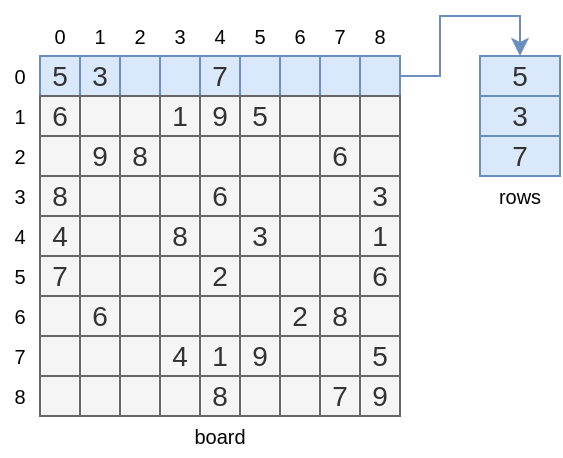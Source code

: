 <mxfile version="26.0.9" pages="3">
  <diagram name="1" id="TUT96Deh3uyYbSw8oWv-">
    <mxGraphModel dx="830" dy="492" grid="1" gridSize="10" guides="1" tooltips="1" connect="1" arrows="1" fold="1" page="1" pageScale="1" pageWidth="360" pageHeight="300" math="0" shadow="0">
      <root>
        <mxCell id="vvGyEgP8zuIIcc9eeisb-0" />
        <mxCell id="vvGyEgP8zuIIcc9eeisb-1" parent="vvGyEgP8zuIIcc9eeisb-0" />
        <mxCell id="vvGyEgP8zuIIcc9eeisb-2" value="5" style="text;html=1;align=center;verticalAlign=middle;whiteSpace=wrap;rounded=0;fillColor=#dae8fc;strokeColor=#6c8ebf;fontSize=14;fontColor=#333333;" parent="vvGyEgP8zuIIcc9eeisb-1" vertex="1">
          <mxGeometry x="60" y="60" width="20" height="20" as="geometry" />
        </mxCell>
        <mxCell id="vvGyEgP8zuIIcc9eeisb-3" value="board" style="text;html=1;align=center;verticalAlign=middle;whiteSpace=wrap;rounded=0;fontSize=10;" parent="vvGyEgP8zuIIcc9eeisb-1" vertex="1">
          <mxGeometry x="60" y="240" width="180" height="20" as="geometry" />
        </mxCell>
        <mxCell id="vvGyEgP8zuIIcc9eeisb-5" value="3" style="text;html=1;align=center;verticalAlign=middle;whiteSpace=wrap;rounded=0;fillColor=#dae8fc;strokeColor=#6c8ebf;fontSize=14;fontColor=#333333;" parent="vvGyEgP8zuIIcc9eeisb-1" vertex="1">
          <mxGeometry x="80" y="60" width="20" height="20" as="geometry" />
        </mxCell>
        <mxCell id="vvGyEgP8zuIIcc9eeisb-6" value="" style="text;html=1;align=center;verticalAlign=middle;whiteSpace=wrap;rounded=0;fillColor=#dae8fc;strokeColor=#6c8ebf;fontSize=14;fontColor=#333333;" parent="vvGyEgP8zuIIcc9eeisb-1" vertex="1">
          <mxGeometry x="100" y="60" width="20" height="20" as="geometry" />
        </mxCell>
        <mxCell id="sa_9QoKWJu04fbllpwAx-0" value="6" style="text;html=1;align=center;verticalAlign=middle;whiteSpace=wrap;rounded=0;fillColor=#f5f5f5;strokeColor=#666666;fontSize=14;fontColor=#333333;" vertex="1" parent="vvGyEgP8zuIIcc9eeisb-1">
          <mxGeometry x="60" y="80" width="20" height="20" as="geometry" />
        </mxCell>
        <mxCell id="sa_9QoKWJu04fbllpwAx-1" value="" style="text;html=1;align=center;verticalAlign=middle;whiteSpace=wrap;rounded=0;fillColor=#f5f5f5;strokeColor=#666666;fontSize=14;fontColor=#333333;" vertex="1" parent="vvGyEgP8zuIIcc9eeisb-1">
          <mxGeometry x="80" y="80" width="20" height="20" as="geometry" />
        </mxCell>
        <mxCell id="sa_9QoKWJu04fbllpwAx-2" value="" style="text;html=1;align=center;verticalAlign=middle;whiteSpace=wrap;rounded=0;fillColor=#f5f5f5;strokeColor=#666666;fontSize=14;fontColor=#333333;" vertex="1" parent="vvGyEgP8zuIIcc9eeisb-1">
          <mxGeometry x="100" y="80" width="20" height="20" as="geometry" />
        </mxCell>
        <mxCell id="sa_9QoKWJu04fbllpwAx-3" value="" style="text;html=1;align=center;verticalAlign=middle;whiteSpace=wrap;rounded=0;fillColor=#f5f5f5;strokeColor=#666666;fontSize=14;fontColor=#333333;" vertex="1" parent="vvGyEgP8zuIIcc9eeisb-1">
          <mxGeometry x="60" y="100" width="20" height="20" as="geometry" />
        </mxCell>
        <mxCell id="sa_9QoKWJu04fbllpwAx-4" value="9" style="text;html=1;align=center;verticalAlign=middle;whiteSpace=wrap;rounded=0;fillColor=#f5f5f5;strokeColor=#666666;fontSize=14;fontColor=#333333;" vertex="1" parent="vvGyEgP8zuIIcc9eeisb-1">
          <mxGeometry x="80" y="100" width="20" height="20" as="geometry" />
        </mxCell>
        <mxCell id="sa_9QoKWJu04fbllpwAx-5" value="8" style="text;html=1;align=center;verticalAlign=middle;whiteSpace=wrap;rounded=0;fillColor=#f5f5f5;strokeColor=#666666;fontSize=14;fontColor=#333333;" vertex="1" parent="vvGyEgP8zuIIcc9eeisb-1">
          <mxGeometry x="100" y="100" width="20" height="20" as="geometry" />
        </mxCell>
        <mxCell id="sa_9QoKWJu04fbllpwAx-6" value="8" style="text;html=1;align=center;verticalAlign=middle;whiteSpace=wrap;rounded=0;fillColor=#f5f5f5;strokeColor=#666666;fontSize=14;fontColor=#333333;" vertex="1" parent="vvGyEgP8zuIIcc9eeisb-1">
          <mxGeometry x="60" y="120" width="20" height="20" as="geometry" />
        </mxCell>
        <mxCell id="sa_9QoKWJu04fbllpwAx-7" value="" style="text;html=1;align=center;verticalAlign=middle;whiteSpace=wrap;rounded=0;fillColor=#f5f5f5;strokeColor=#666666;fontSize=14;fontColor=#333333;" vertex="1" parent="vvGyEgP8zuIIcc9eeisb-1">
          <mxGeometry x="80" y="120" width="20" height="20" as="geometry" />
        </mxCell>
        <mxCell id="sa_9QoKWJu04fbllpwAx-8" value="" style="text;html=1;align=center;verticalAlign=middle;whiteSpace=wrap;rounded=0;fillColor=#f5f5f5;strokeColor=#666666;fontSize=14;fontColor=#333333;" vertex="1" parent="vvGyEgP8zuIIcc9eeisb-1">
          <mxGeometry x="100" y="120" width="20" height="20" as="geometry" />
        </mxCell>
        <mxCell id="sa_9QoKWJu04fbllpwAx-9" value="4" style="text;html=1;align=center;verticalAlign=middle;whiteSpace=wrap;rounded=0;fillColor=#f5f5f5;strokeColor=#666666;fontSize=14;fontColor=#333333;" vertex="1" parent="vvGyEgP8zuIIcc9eeisb-1">
          <mxGeometry x="60" y="140" width="20" height="20" as="geometry" />
        </mxCell>
        <mxCell id="sa_9QoKWJu04fbllpwAx-10" value="" style="text;html=1;align=center;verticalAlign=middle;whiteSpace=wrap;rounded=0;fillColor=#f5f5f5;strokeColor=#666666;fontSize=14;fontColor=#333333;" vertex="1" parent="vvGyEgP8zuIIcc9eeisb-1">
          <mxGeometry x="80" y="140" width="20" height="20" as="geometry" />
        </mxCell>
        <mxCell id="sa_9QoKWJu04fbllpwAx-11" value="" style="text;html=1;align=center;verticalAlign=middle;whiteSpace=wrap;rounded=0;fillColor=#f5f5f5;strokeColor=#666666;fontSize=14;fontColor=#333333;" vertex="1" parent="vvGyEgP8zuIIcc9eeisb-1">
          <mxGeometry x="100" y="140" width="20" height="20" as="geometry" />
        </mxCell>
        <mxCell id="sa_9QoKWJu04fbllpwAx-12" value="7" style="text;html=1;align=center;verticalAlign=middle;whiteSpace=wrap;rounded=0;fillColor=#f5f5f5;strokeColor=#666666;fontSize=14;fontColor=#333333;" vertex="1" parent="vvGyEgP8zuIIcc9eeisb-1">
          <mxGeometry x="60" y="160" width="20" height="20" as="geometry" />
        </mxCell>
        <mxCell id="sa_9QoKWJu04fbllpwAx-13" value="" style="text;html=1;align=center;verticalAlign=middle;whiteSpace=wrap;rounded=0;fillColor=#f5f5f5;strokeColor=#666666;fontSize=14;fontColor=#333333;" vertex="1" parent="vvGyEgP8zuIIcc9eeisb-1">
          <mxGeometry x="80" y="160" width="20" height="20" as="geometry" />
        </mxCell>
        <mxCell id="sa_9QoKWJu04fbllpwAx-14" value="" style="text;html=1;align=center;verticalAlign=middle;whiteSpace=wrap;rounded=0;fillColor=#f5f5f5;strokeColor=#666666;fontSize=14;fontColor=#333333;" vertex="1" parent="vvGyEgP8zuIIcc9eeisb-1">
          <mxGeometry x="100" y="160" width="20" height="20" as="geometry" />
        </mxCell>
        <mxCell id="sa_9QoKWJu04fbllpwAx-15" value="" style="text;html=1;align=center;verticalAlign=middle;whiteSpace=wrap;rounded=0;fillColor=#f5f5f5;strokeColor=#666666;fontSize=14;fontColor=#333333;" vertex="1" parent="vvGyEgP8zuIIcc9eeisb-1">
          <mxGeometry x="60" y="180" width="20" height="20" as="geometry" />
        </mxCell>
        <mxCell id="sa_9QoKWJu04fbllpwAx-16" value="6" style="text;html=1;align=center;verticalAlign=middle;whiteSpace=wrap;rounded=0;fillColor=#f5f5f5;strokeColor=#666666;fontSize=14;fontColor=#333333;" vertex="1" parent="vvGyEgP8zuIIcc9eeisb-1">
          <mxGeometry x="80" y="180" width="20" height="20" as="geometry" />
        </mxCell>
        <mxCell id="sa_9QoKWJu04fbllpwAx-17" value="" style="text;html=1;align=center;verticalAlign=middle;whiteSpace=wrap;rounded=0;fillColor=#f5f5f5;strokeColor=#666666;fontSize=14;fontColor=#333333;" vertex="1" parent="vvGyEgP8zuIIcc9eeisb-1">
          <mxGeometry x="100" y="180" width="20" height="20" as="geometry" />
        </mxCell>
        <mxCell id="sa_9QoKWJu04fbllpwAx-18" value="" style="text;html=1;align=center;verticalAlign=middle;whiteSpace=wrap;rounded=0;fillColor=#f5f5f5;strokeColor=#666666;fontSize=14;fontColor=#333333;" vertex="1" parent="vvGyEgP8zuIIcc9eeisb-1">
          <mxGeometry x="60" y="200" width="20" height="20" as="geometry" />
        </mxCell>
        <mxCell id="sa_9QoKWJu04fbllpwAx-19" value="" style="text;html=1;align=center;verticalAlign=middle;whiteSpace=wrap;rounded=0;fillColor=#f5f5f5;strokeColor=#666666;fontSize=14;fontColor=#333333;" vertex="1" parent="vvGyEgP8zuIIcc9eeisb-1">
          <mxGeometry x="80" y="200" width="20" height="20" as="geometry" />
        </mxCell>
        <mxCell id="sa_9QoKWJu04fbllpwAx-20" value="" style="text;html=1;align=center;verticalAlign=middle;whiteSpace=wrap;rounded=0;fillColor=#f5f5f5;strokeColor=#666666;fontSize=14;fontColor=#333333;" vertex="1" parent="vvGyEgP8zuIIcc9eeisb-1">
          <mxGeometry x="100" y="200" width="20" height="20" as="geometry" />
        </mxCell>
        <mxCell id="sa_9QoKWJu04fbllpwAx-21" value="" style="text;html=1;align=center;verticalAlign=middle;whiteSpace=wrap;rounded=0;fillColor=#f5f5f5;strokeColor=#666666;fontSize=14;fontColor=#333333;" vertex="1" parent="vvGyEgP8zuIIcc9eeisb-1">
          <mxGeometry x="60" y="220" width="20" height="20" as="geometry" />
        </mxCell>
        <mxCell id="sa_9QoKWJu04fbllpwAx-22" value="" style="text;html=1;align=center;verticalAlign=middle;whiteSpace=wrap;rounded=0;fillColor=#f5f5f5;strokeColor=#666666;fontSize=14;fontColor=#333333;" vertex="1" parent="vvGyEgP8zuIIcc9eeisb-1">
          <mxGeometry x="80" y="220" width="20" height="20" as="geometry" />
        </mxCell>
        <mxCell id="sa_9QoKWJu04fbllpwAx-23" value="" style="text;html=1;align=center;verticalAlign=middle;whiteSpace=wrap;rounded=0;fillColor=#f5f5f5;strokeColor=#666666;fontSize=14;fontColor=#333333;" vertex="1" parent="vvGyEgP8zuIIcc9eeisb-1">
          <mxGeometry x="100" y="220" width="20" height="20" as="geometry" />
        </mxCell>
        <mxCell id="sa_9QoKWJu04fbllpwAx-24" value="" style="text;html=1;align=center;verticalAlign=middle;whiteSpace=wrap;rounded=0;fillColor=#dae8fc;strokeColor=#6c8ebf;fontSize=14;fontColor=#333333;" vertex="1" parent="vvGyEgP8zuIIcc9eeisb-1">
          <mxGeometry x="120" y="60" width="20" height="20" as="geometry" />
        </mxCell>
        <mxCell id="sa_9QoKWJu04fbllpwAx-25" value="7" style="text;html=1;align=center;verticalAlign=middle;whiteSpace=wrap;rounded=0;fillColor=#dae8fc;strokeColor=#6c8ebf;fontSize=14;fontColor=#333333;" vertex="1" parent="vvGyEgP8zuIIcc9eeisb-1">
          <mxGeometry x="140" y="60" width="20" height="20" as="geometry" />
        </mxCell>
        <mxCell id="sa_9QoKWJu04fbllpwAx-26" value="" style="text;html=1;align=center;verticalAlign=middle;whiteSpace=wrap;rounded=0;fillColor=#dae8fc;strokeColor=#6c8ebf;fontSize=14;fontColor=#333333;" vertex="1" parent="vvGyEgP8zuIIcc9eeisb-1">
          <mxGeometry x="160" y="60" width="20" height="20" as="geometry" />
        </mxCell>
        <mxCell id="sa_9QoKWJu04fbllpwAx-27" value="1" style="text;html=1;align=center;verticalAlign=middle;whiteSpace=wrap;rounded=0;fillColor=#f5f5f5;strokeColor=#666666;fontSize=14;fontColor=#333333;" vertex="1" parent="vvGyEgP8zuIIcc9eeisb-1">
          <mxGeometry x="120" y="80" width="20" height="20" as="geometry" />
        </mxCell>
        <mxCell id="sa_9QoKWJu04fbllpwAx-28" value="9" style="text;html=1;align=center;verticalAlign=middle;whiteSpace=wrap;rounded=0;fillColor=#f5f5f5;strokeColor=#666666;fontSize=14;fontColor=#333333;" vertex="1" parent="vvGyEgP8zuIIcc9eeisb-1">
          <mxGeometry x="140" y="80" width="20" height="20" as="geometry" />
        </mxCell>
        <mxCell id="sa_9QoKWJu04fbllpwAx-29" value="5" style="text;html=1;align=center;verticalAlign=middle;whiteSpace=wrap;rounded=0;fillColor=#f5f5f5;strokeColor=#666666;fontSize=14;fontColor=#333333;" vertex="1" parent="vvGyEgP8zuIIcc9eeisb-1">
          <mxGeometry x="160" y="80" width="20" height="20" as="geometry" />
        </mxCell>
        <mxCell id="sa_9QoKWJu04fbllpwAx-30" value="" style="text;html=1;align=center;verticalAlign=middle;whiteSpace=wrap;rounded=0;fillColor=#f5f5f5;strokeColor=#666666;fontSize=14;fontColor=#333333;" vertex="1" parent="vvGyEgP8zuIIcc9eeisb-1">
          <mxGeometry x="120" y="100" width="20" height="20" as="geometry" />
        </mxCell>
        <mxCell id="sa_9QoKWJu04fbllpwAx-31" value="" style="text;html=1;align=center;verticalAlign=middle;whiteSpace=wrap;rounded=0;fillColor=#f5f5f5;strokeColor=#666666;fontSize=14;fontColor=#333333;" vertex="1" parent="vvGyEgP8zuIIcc9eeisb-1">
          <mxGeometry x="140" y="100" width="20" height="20" as="geometry" />
        </mxCell>
        <mxCell id="sa_9QoKWJu04fbllpwAx-32" value="" style="text;html=1;align=center;verticalAlign=middle;whiteSpace=wrap;rounded=0;fillColor=#f5f5f5;strokeColor=#666666;fontSize=14;fontColor=#333333;" vertex="1" parent="vvGyEgP8zuIIcc9eeisb-1">
          <mxGeometry x="160" y="100" width="20" height="20" as="geometry" />
        </mxCell>
        <mxCell id="sa_9QoKWJu04fbllpwAx-33" value="" style="text;html=1;align=center;verticalAlign=middle;whiteSpace=wrap;rounded=0;fillColor=#dae8fc;strokeColor=#6c8ebf;fontSize=14;fontColor=#333333;" vertex="1" parent="vvGyEgP8zuIIcc9eeisb-1">
          <mxGeometry x="180" y="60" width="20" height="20" as="geometry" />
        </mxCell>
        <mxCell id="sa_9QoKWJu04fbllpwAx-34" value="" style="text;html=1;align=center;verticalAlign=middle;whiteSpace=wrap;rounded=0;fillColor=#dae8fc;strokeColor=#6c8ebf;fontSize=14;fontColor=#333333;" vertex="1" parent="vvGyEgP8zuIIcc9eeisb-1">
          <mxGeometry x="200" y="60" width="20" height="20" as="geometry" />
        </mxCell>
        <mxCell id="gDzCtCcqbBhsJWGm2vLV-5" style="edgeStyle=orthogonalEdgeStyle;rounded=0;orthogonalLoop=1;jettySize=auto;html=1;exitX=1;exitY=0.5;exitDx=0;exitDy=0;entryX=0.5;entryY=0;entryDx=0;entryDy=0;fillColor=#dae8fc;strokeColor=#6c8ebf;" edge="1" parent="vvGyEgP8zuIIcc9eeisb-1" source="sa_9QoKWJu04fbllpwAx-35" target="gDzCtCcqbBhsJWGm2vLV-0">
          <mxGeometry relative="1" as="geometry" />
        </mxCell>
        <mxCell id="sa_9QoKWJu04fbllpwAx-35" value="" style="text;html=1;align=center;verticalAlign=middle;whiteSpace=wrap;rounded=0;fillColor=#dae8fc;strokeColor=#6c8ebf;fontSize=14;fontColor=#333333;" vertex="1" parent="vvGyEgP8zuIIcc9eeisb-1">
          <mxGeometry x="220" y="60" width="20" height="20" as="geometry" />
        </mxCell>
        <mxCell id="sa_9QoKWJu04fbllpwAx-36" value="" style="text;html=1;align=center;verticalAlign=middle;whiteSpace=wrap;rounded=0;fillColor=#f5f5f5;strokeColor=#666666;fontSize=14;fontColor=#333333;" vertex="1" parent="vvGyEgP8zuIIcc9eeisb-1">
          <mxGeometry x="180" y="80" width="20" height="20" as="geometry" />
        </mxCell>
        <mxCell id="sa_9QoKWJu04fbllpwAx-37" value="" style="text;html=1;align=center;verticalAlign=middle;whiteSpace=wrap;rounded=0;fillColor=#f5f5f5;strokeColor=#666666;fontSize=14;fontColor=#333333;" vertex="1" parent="vvGyEgP8zuIIcc9eeisb-1">
          <mxGeometry x="200" y="80" width="20" height="20" as="geometry" />
        </mxCell>
        <mxCell id="sa_9QoKWJu04fbllpwAx-38" value="" style="text;html=1;align=center;verticalAlign=middle;whiteSpace=wrap;rounded=0;fillColor=#f5f5f5;strokeColor=#666666;fontSize=14;fontColor=#333333;" vertex="1" parent="vvGyEgP8zuIIcc9eeisb-1">
          <mxGeometry x="220" y="80" width="20" height="20" as="geometry" />
        </mxCell>
        <mxCell id="sa_9QoKWJu04fbllpwAx-39" value="" style="text;html=1;align=center;verticalAlign=middle;whiteSpace=wrap;rounded=0;fillColor=#f5f5f5;strokeColor=#666666;fontSize=14;fontColor=#333333;" vertex="1" parent="vvGyEgP8zuIIcc9eeisb-1">
          <mxGeometry x="180" y="100" width="20" height="20" as="geometry" />
        </mxCell>
        <mxCell id="sa_9QoKWJu04fbllpwAx-40" value="6" style="text;html=1;align=center;verticalAlign=middle;whiteSpace=wrap;rounded=0;fillColor=#f5f5f5;strokeColor=#666666;fontSize=14;fontColor=#333333;" vertex="1" parent="vvGyEgP8zuIIcc9eeisb-1">
          <mxGeometry x="200" y="100" width="20" height="20" as="geometry" />
        </mxCell>
        <mxCell id="sa_9QoKWJu04fbllpwAx-41" value="" style="text;html=1;align=center;verticalAlign=middle;whiteSpace=wrap;rounded=0;fillColor=#f5f5f5;strokeColor=#666666;fontSize=14;fontColor=#333333;" vertex="1" parent="vvGyEgP8zuIIcc9eeisb-1">
          <mxGeometry x="220" y="100" width="20" height="20" as="geometry" />
        </mxCell>
        <mxCell id="sa_9QoKWJu04fbllpwAx-42" value="" style="text;html=1;align=center;verticalAlign=middle;whiteSpace=wrap;rounded=0;fillColor=#f5f5f5;strokeColor=#666666;fontSize=14;fontColor=#333333;" vertex="1" parent="vvGyEgP8zuIIcc9eeisb-1">
          <mxGeometry x="120" y="120" width="20" height="20" as="geometry" />
        </mxCell>
        <mxCell id="sa_9QoKWJu04fbllpwAx-43" value="6" style="text;html=1;align=center;verticalAlign=middle;whiteSpace=wrap;rounded=0;fillColor=#f5f5f5;strokeColor=#666666;fontSize=14;fontColor=#333333;" vertex="1" parent="vvGyEgP8zuIIcc9eeisb-1">
          <mxGeometry x="140" y="120" width="20" height="20" as="geometry" />
        </mxCell>
        <mxCell id="sa_9QoKWJu04fbllpwAx-44" value="" style="text;html=1;align=center;verticalAlign=middle;whiteSpace=wrap;rounded=0;fillColor=#f5f5f5;strokeColor=#666666;fontSize=14;fontColor=#333333;" vertex="1" parent="vvGyEgP8zuIIcc9eeisb-1">
          <mxGeometry x="160" y="120" width="20" height="20" as="geometry" />
        </mxCell>
        <mxCell id="sa_9QoKWJu04fbllpwAx-45" value="8" style="text;html=1;align=center;verticalAlign=middle;whiteSpace=wrap;rounded=0;fillColor=#f5f5f5;strokeColor=#666666;fontSize=14;fontColor=#333333;" vertex="1" parent="vvGyEgP8zuIIcc9eeisb-1">
          <mxGeometry x="120" y="140" width="20" height="20" as="geometry" />
        </mxCell>
        <mxCell id="sa_9QoKWJu04fbllpwAx-46" value="" style="text;html=1;align=center;verticalAlign=middle;whiteSpace=wrap;rounded=0;fillColor=#f5f5f5;strokeColor=#666666;fontSize=14;fontColor=#333333;" vertex="1" parent="vvGyEgP8zuIIcc9eeisb-1">
          <mxGeometry x="140" y="140" width="20" height="20" as="geometry" />
        </mxCell>
        <mxCell id="sa_9QoKWJu04fbllpwAx-47" value="3" style="text;html=1;align=center;verticalAlign=middle;whiteSpace=wrap;rounded=0;fillColor=#f5f5f5;strokeColor=#666666;fontSize=14;fontColor=#333333;" vertex="1" parent="vvGyEgP8zuIIcc9eeisb-1">
          <mxGeometry x="160" y="140" width="20" height="20" as="geometry" />
        </mxCell>
        <mxCell id="sa_9QoKWJu04fbllpwAx-48" value="" style="text;html=1;align=center;verticalAlign=middle;whiteSpace=wrap;rounded=0;fillColor=#f5f5f5;strokeColor=#666666;fontSize=14;fontColor=#333333;" vertex="1" parent="vvGyEgP8zuIIcc9eeisb-1">
          <mxGeometry x="120" y="160" width="20" height="20" as="geometry" />
        </mxCell>
        <mxCell id="sa_9QoKWJu04fbllpwAx-49" value="2" style="text;html=1;align=center;verticalAlign=middle;whiteSpace=wrap;rounded=0;fillColor=#f5f5f5;strokeColor=#666666;fontSize=14;fontColor=#333333;" vertex="1" parent="vvGyEgP8zuIIcc9eeisb-1">
          <mxGeometry x="140" y="160" width="20" height="20" as="geometry" />
        </mxCell>
        <mxCell id="sa_9QoKWJu04fbllpwAx-50" value="" style="text;html=1;align=center;verticalAlign=middle;whiteSpace=wrap;rounded=0;fillColor=#f5f5f5;strokeColor=#666666;fontSize=14;fontColor=#333333;" vertex="1" parent="vvGyEgP8zuIIcc9eeisb-1">
          <mxGeometry x="160" y="160" width="20" height="20" as="geometry" />
        </mxCell>
        <mxCell id="sa_9QoKWJu04fbllpwAx-51" value="" style="text;html=1;align=center;verticalAlign=middle;whiteSpace=wrap;rounded=0;fillColor=#f5f5f5;strokeColor=#666666;fontSize=14;fontColor=#333333;" vertex="1" parent="vvGyEgP8zuIIcc9eeisb-1">
          <mxGeometry x="180" y="120" width="20" height="20" as="geometry" />
        </mxCell>
        <mxCell id="sa_9QoKWJu04fbllpwAx-52" value="" style="text;html=1;align=center;verticalAlign=middle;whiteSpace=wrap;rounded=0;fillColor=#f5f5f5;strokeColor=#666666;fontSize=14;fontColor=#333333;" vertex="1" parent="vvGyEgP8zuIIcc9eeisb-1">
          <mxGeometry x="200" y="120" width="20" height="20" as="geometry" />
        </mxCell>
        <mxCell id="sa_9QoKWJu04fbllpwAx-53" value="3" style="text;html=1;align=center;verticalAlign=middle;whiteSpace=wrap;rounded=0;fillColor=#f5f5f5;strokeColor=#666666;fontSize=14;fontColor=#333333;" vertex="1" parent="vvGyEgP8zuIIcc9eeisb-1">
          <mxGeometry x="220" y="120" width="20" height="20" as="geometry" />
        </mxCell>
        <mxCell id="sa_9QoKWJu04fbllpwAx-54" value="" style="text;html=1;align=center;verticalAlign=middle;whiteSpace=wrap;rounded=0;fillColor=#f5f5f5;strokeColor=#666666;fontSize=14;fontColor=#333333;" vertex="1" parent="vvGyEgP8zuIIcc9eeisb-1">
          <mxGeometry x="180" y="140" width="20" height="20" as="geometry" />
        </mxCell>
        <mxCell id="sa_9QoKWJu04fbllpwAx-55" value="" style="text;html=1;align=center;verticalAlign=middle;whiteSpace=wrap;rounded=0;fillColor=#f5f5f5;strokeColor=#666666;fontSize=14;fontColor=#333333;" vertex="1" parent="vvGyEgP8zuIIcc9eeisb-1">
          <mxGeometry x="200" y="140" width="20" height="20" as="geometry" />
        </mxCell>
        <mxCell id="sa_9QoKWJu04fbllpwAx-56" value="1" style="text;html=1;align=center;verticalAlign=middle;whiteSpace=wrap;rounded=0;fillColor=#f5f5f5;strokeColor=#666666;fontSize=14;fontColor=#333333;" vertex="1" parent="vvGyEgP8zuIIcc9eeisb-1">
          <mxGeometry x="220" y="140" width="20" height="20" as="geometry" />
        </mxCell>
        <mxCell id="sa_9QoKWJu04fbllpwAx-57" value="" style="text;html=1;align=center;verticalAlign=middle;whiteSpace=wrap;rounded=0;fillColor=#f5f5f5;strokeColor=#666666;fontSize=14;fontColor=#333333;" vertex="1" parent="vvGyEgP8zuIIcc9eeisb-1">
          <mxGeometry x="180" y="160" width="20" height="20" as="geometry" />
        </mxCell>
        <mxCell id="sa_9QoKWJu04fbllpwAx-58" value="" style="text;html=1;align=center;verticalAlign=middle;whiteSpace=wrap;rounded=0;fillColor=#f5f5f5;strokeColor=#666666;fontSize=14;fontColor=#333333;" vertex="1" parent="vvGyEgP8zuIIcc9eeisb-1">
          <mxGeometry x="200" y="160" width="20" height="20" as="geometry" />
        </mxCell>
        <mxCell id="sa_9QoKWJu04fbllpwAx-59" value="6" style="text;html=1;align=center;verticalAlign=middle;whiteSpace=wrap;rounded=0;fillColor=#f5f5f5;strokeColor=#666666;fontSize=14;fontColor=#333333;" vertex="1" parent="vvGyEgP8zuIIcc9eeisb-1">
          <mxGeometry x="220" y="160" width="20" height="20" as="geometry" />
        </mxCell>
        <mxCell id="sa_9QoKWJu04fbllpwAx-60" value="" style="text;html=1;align=center;verticalAlign=middle;whiteSpace=wrap;rounded=0;fillColor=#f5f5f5;strokeColor=#666666;fontSize=14;fontColor=#333333;" vertex="1" parent="vvGyEgP8zuIIcc9eeisb-1">
          <mxGeometry x="120" y="180" width="20" height="20" as="geometry" />
        </mxCell>
        <mxCell id="sa_9QoKWJu04fbllpwAx-61" value="" style="text;html=1;align=center;verticalAlign=middle;whiteSpace=wrap;rounded=0;fillColor=#f5f5f5;strokeColor=#666666;fontSize=14;fontColor=#333333;" vertex="1" parent="vvGyEgP8zuIIcc9eeisb-1">
          <mxGeometry x="140" y="180" width="20" height="20" as="geometry" />
        </mxCell>
        <mxCell id="sa_9QoKWJu04fbllpwAx-62" value="" style="text;html=1;align=center;verticalAlign=middle;whiteSpace=wrap;rounded=0;fillColor=#f5f5f5;strokeColor=#666666;fontSize=14;fontColor=#333333;" vertex="1" parent="vvGyEgP8zuIIcc9eeisb-1">
          <mxGeometry x="160" y="180" width="20" height="20" as="geometry" />
        </mxCell>
        <mxCell id="sa_9QoKWJu04fbllpwAx-63" value="4" style="text;html=1;align=center;verticalAlign=middle;whiteSpace=wrap;rounded=0;fillColor=#f5f5f5;strokeColor=#666666;fontSize=14;fontColor=#333333;" vertex="1" parent="vvGyEgP8zuIIcc9eeisb-1">
          <mxGeometry x="120" y="200" width="20" height="20" as="geometry" />
        </mxCell>
        <mxCell id="sa_9QoKWJu04fbllpwAx-64" value="1" style="text;html=1;align=center;verticalAlign=middle;whiteSpace=wrap;rounded=0;fillColor=#f5f5f5;strokeColor=#666666;fontSize=14;fontColor=#333333;" vertex="1" parent="vvGyEgP8zuIIcc9eeisb-1">
          <mxGeometry x="140" y="200" width="20" height="20" as="geometry" />
        </mxCell>
        <mxCell id="sa_9QoKWJu04fbllpwAx-65" value="9" style="text;html=1;align=center;verticalAlign=middle;whiteSpace=wrap;rounded=0;fillColor=#f5f5f5;strokeColor=#666666;fontSize=14;fontColor=#333333;" vertex="1" parent="vvGyEgP8zuIIcc9eeisb-1">
          <mxGeometry x="160" y="200" width="20" height="20" as="geometry" />
        </mxCell>
        <mxCell id="sa_9QoKWJu04fbllpwAx-66" value="" style="text;html=1;align=center;verticalAlign=middle;whiteSpace=wrap;rounded=0;fillColor=#f5f5f5;strokeColor=#666666;fontSize=14;fontColor=#333333;" vertex="1" parent="vvGyEgP8zuIIcc9eeisb-1">
          <mxGeometry x="120" y="220" width="20" height="20" as="geometry" />
        </mxCell>
        <mxCell id="sa_9QoKWJu04fbllpwAx-67" value="8" style="text;html=1;align=center;verticalAlign=middle;whiteSpace=wrap;rounded=0;fillColor=#f5f5f5;strokeColor=#666666;fontSize=14;fontColor=#333333;" vertex="1" parent="vvGyEgP8zuIIcc9eeisb-1">
          <mxGeometry x="140" y="220" width="20" height="20" as="geometry" />
        </mxCell>
        <mxCell id="sa_9QoKWJu04fbllpwAx-68" value="" style="text;html=1;align=center;verticalAlign=middle;whiteSpace=wrap;rounded=0;fillColor=#f5f5f5;strokeColor=#666666;fontSize=14;fontColor=#333333;" vertex="1" parent="vvGyEgP8zuIIcc9eeisb-1">
          <mxGeometry x="160" y="220" width="20" height="20" as="geometry" />
        </mxCell>
        <mxCell id="sa_9QoKWJu04fbllpwAx-69" value="2" style="text;html=1;align=center;verticalAlign=middle;whiteSpace=wrap;rounded=0;fillColor=#f5f5f5;strokeColor=#666666;fontSize=14;fontColor=#333333;" vertex="1" parent="vvGyEgP8zuIIcc9eeisb-1">
          <mxGeometry x="180" y="180" width="20" height="20" as="geometry" />
        </mxCell>
        <mxCell id="sa_9QoKWJu04fbllpwAx-70" value="8" style="text;html=1;align=center;verticalAlign=middle;whiteSpace=wrap;rounded=0;fillColor=#f5f5f5;strokeColor=#666666;fontSize=14;fontColor=#333333;" vertex="1" parent="vvGyEgP8zuIIcc9eeisb-1">
          <mxGeometry x="200" y="180" width="20" height="20" as="geometry" />
        </mxCell>
        <mxCell id="sa_9QoKWJu04fbllpwAx-71" value="" style="text;html=1;align=center;verticalAlign=middle;whiteSpace=wrap;rounded=0;fillColor=#f5f5f5;strokeColor=#666666;fontSize=14;fontColor=#333333;" vertex="1" parent="vvGyEgP8zuIIcc9eeisb-1">
          <mxGeometry x="220" y="180" width="20" height="20" as="geometry" />
        </mxCell>
        <mxCell id="sa_9QoKWJu04fbllpwAx-72" value="" style="text;html=1;align=center;verticalAlign=middle;whiteSpace=wrap;rounded=0;fillColor=#f5f5f5;strokeColor=#666666;fontSize=14;fontColor=#333333;" vertex="1" parent="vvGyEgP8zuIIcc9eeisb-1">
          <mxGeometry x="180" y="200" width="20" height="20" as="geometry" />
        </mxCell>
        <mxCell id="sa_9QoKWJu04fbllpwAx-73" value="" style="text;html=1;align=center;verticalAlign=middle;whiteSpace=wrap;rounded=0;fillColor=#f5f5f5;strokeColor=#666666;fontSize=14;fontColor=#333333;" vertex="1" parent="vvGyEgP8zuIIcc9eeisb-1">
          <mxGeometry x="200" y="200" width="20" height="20" as="geometry" />
        </mxCell>
        <mxCell id="sa_9QoKWJu04fbllpwAx-74" value="5" style="text;html=1;align=center;verticalAlign=middle;whiteSpace=wrap;rounded=0;fillColor=#f5f5f5;strokeColor=#666666;fontSize=14;fontColor=#333333;" vertex="1" parent="vvGyEgP8zuIIcc9eeisb-1">
          <mxGeometry x="220" y="200" width="20" height="20" as="geometry" />
        </mxCell>
        <mxCell id="sa_9QoKWJu04fbllpwAx-75" value="" style="text;html=1;align=center;verticalAlign=middle;whiteSpace=wrap;rounded=0;fillColor=#f5f5f5;strokeColor=#666666;fontSize=14;fontColor=#333333;" vertex="1" parent="vvGyEgP8zuIIcc9eeisb-1">
          <mxGeometry x="180" y="220" width="20" height="20" as="geometry" />
        </mxCell>
        <mxCell id="sa_9QoKWJu04fbllpwAx-76" value="7" style="text;html=1;align=center;verticalAlign=middle;whiteSpace=wrap;rounded=0;fillColor=#f5f5f5;strokeColor=#666666;fontSize=14;fontColor=#333333;" vertex="1" parent="vvGyEgP8zuIIcc9eeisb-1">
          <mxGeometry x="200" y="220" width="20" height="20" as="geometry" />
        </mxCell>
        <mxCell id="sa_9QoKWJu04fbllpwAx-77" value="9" style="text;html=1;align=center;verticalAlign=middle;whiteSpace=wrap;rounded=0;fillColor=#f5f5f5;strokeColor=#666666;fontSize=14;fontColor=#333333;" vertex="1" parent="vvGyEgP8zuIIcc9eeisb-1">
          <mxGeometry x="220" y="220" width="20" height="20" as="geometry" />
        </mxCell>
        <mxCell id="sa_9QoKWJu04fbllpwAx-78" value="0" style="text;html=1;align=center;verticalAlign=middle;whiteSpace=wrap;rounded=0;fontSize=10;" vertex="1" parent="vvGyEgP8zuIIcc9eeisb-1">
          <mxGeometry x="40" y="60" width="20" height="20" as="geometry" />
        </mxCell>
        <mxCell id="sa_9QoKWJu04fbllpwAx-79" value="0" style="text;html=1;align=center;verticalAlign=middle;whiteSpace=wrap;rounded=0;fontSize=10;" vertex="1" parent="vvGyEgP8zuIIcc9eeisb-1">
          <mxGeometry x="60" y="40" width="20" height="20" as="geometry" />
        </mxCell>
        <mxCell id="sa_9QoKWJu04fbllpwAx-81" value="1" style="text;html=1;align=center;verticalAlign=middle;whiteSpace=wrap;rounded=0;fontSize=10;" vertex="1" parent="vvGyEgP8zuIIcc9eeisb-1">
          <mxGeometry x="80" y="40" width="20" height="20" as="geometry" />
        </mxCell>
        <mxCell id="sa_9QoKWJu04fbllpwAx-82" value="1" style="text;html=1;align=center;verticalAlign=middle;whiteSpace=wrap;rounded=0;fontSize=10;" vertex="1" parent="vvGyEgP8zuIIcc9eeisb-1">
          <mxGeometry x="40" y="80" width="20" height="20" as="geometry" />
        </mxCell>
        <mxCell id="sa_9QoKWJu04fbllpwAx-84" value="2" style="text;html=1;align=center;verticalAlign=middle;whiteSpace=wrap;rounded=0;fontSize=10;" vertex="1" parent="vvGyEgP8zuIIcc9eeisb-1">
          <mxGeometry x="40" y="100" width="20" height="20" as="geometry" />
        </mxCell>
        <mxCell id="sa_9QoKWJu04fbllpwAx-85" value="2" style="text;html=1;align=center;verticalAlign=middle;whiteSpace=wrap;rounded=0;fontSize=10;" vertex="1" parent="vvGyEgP8zuIIcc9eeisb-1">
          <mxGeometry x="100" y="40" width="20" height="20" as="geometry" />
        </mxCell>
        <mxCell id="sa_9QoKWJu04fbllpwAx-86" value="3" style="text;html=1;align=center;verticalAlign=middle;whiteSpace=wrap;rounded=0;fontSize=10;" vertex="1" parent="vvGyEgP8zuIIcc9eeisb-1">
          <mxGeometry x="40" y="120" width="20" height="20" as="geometry" />
        </mxCell>
        <mxCell id="sa_9QoKWJu04fbllpwAx-87" value="4" style="text;html=1;align=center;verticalAlign=middle;whiteSpace=wrap;rounded=0;fontSize=10;" vertex="1" parent="vvGyEgP8zuIIcc9eeisb-1">
          <mxGeometry x="40" y="140" width="20" height="20" as="geometry" />
        </mxCell>
        <mxCell id="sa_9QoKWJu04fbllpwAx-88" value="5" style="text;html=1;align=center;verticalAlign=middle;whiteSpace=wrap;rounded=0;fontSize=10;" vertex="1" parent="vvGyEgP8zuIIcc9eeisb-1">
          <mxGeometry x="40" y="160" width="20" height="20" as="geometry" />
        </mxCell>
        <mxCell id="sa_9QoKWJu04fbllpwAx-89" value="6" style="text;html=1;align=center;verticalAlign=middle;whiteSpace=wrap;rounded=0;fontSize=10;" vertex="1" parent="vvGyEgP8zuIIcc9eeisb-1">
          <mxGeometry x="40" y="180" width="20" height="20" as="geometry" />
        </mxCell>
        <mxCell id="sa_9QoKWJu04fbllpwAx-90" value="7" style="text;html=1;align=center;verticalAlign=middle;whiteSpace=wrap;rounded=0;fontSize=10;" vertex="1" parent="vvGyEgP8zuIIcc9eeisb-1">
          <mxGeometry x="40" y="200" width="20" height="20" as="geometry" />
        </mxCell>
        <mxCell id="sa_9QoKWJu04fbllpwAx-91" value="8" style="text;html=1;align=center;verticalAlign=middle;whiteSpace=wrap;rounded=0;fontSize=10;" vertex="1" parent="vvGyEgP8zuIIcc9eeisb-1">
          <mxGeometry x="40" y="220" width="20" height="20" as="geometry" />
        </mxCell>
        <mxCell id="sa_9QoKWJu04fbllpwAx-92" value="3" style="text;html=1;align=center;verticalAlign=middle;whiteSpace=wrap;rounded=0;fontSize=10;" vertex="1" parent="vvGyEgP8zuIIcc9eeisb-1">
          <mxGeometry x="120" y="40" width="20" height="20" as="geometry" />
        </mxCell>
        <mxCell id="sa_9QoKWJu04fbllpwAx-95" value="4" style="text;html=1;align=center;verticalAlign=middle;whiteSpace=wrap;rounded=0;fontSize=10;" vertex="1" parent="vvGyEgP8zuIIcc9eeisb-1">
          <mxGeometry x="140" y="40" width="20" height="20" as="geometry" />
        </mxCell>
        <mxCell id="sa_9QoKWJu04fbllpwAx-96" value="5" style="text;html=1;align=center;verticalAlign=middle;whiteSpace=wrap;rounded=0;fontSize=10;" vertex="1" parent="vvGyEgP8zuIIcc9eeisb-1">
          <mxGeometry x="160" y="40" width="20" height="20" as="geometry" />
        </mxCell>
        <mxCell id="sa_9QoKWJu04fbllpwAx-97" value="6" style="text;html=1;align=center;verticalAlign=middle;whiteSpace=wrap;rounded=0;fontSize=10;" vertex="1" parent="vvGyEgP8zuIIcc9eeisb-1">
          <mxGeometry x="180" y="40" width="20" height="20" as="geometry" />
        </mxCell>
        <mxCell id="sa_9QoKWJu04fbllpwAx-98" value="7" style="text;html=1;align=center;verticalAlign=middle;whiteSpace=wrap;rounded=0;fontSize=10;" vertex="1" parent="vvGyEgP8zuIIcc9eeisb-1">
          <mxGeometry x="200" y="40" width="20" height="20" as="geometry" />
        </mxCell>
        <mxCell id="sa_9QoKWJu04fbllpwAx-99" value="8" style="text;html=1;align=center;verticalAlign=middle;whiteSpace=wrap;rounded=0;fontSize=10;" vertex="1" parent="vvGyEgP8zuIIcc9eeisb-1">
          <mxGeometry x="220" y="40" width="20" height="20" as="geometry" />
        </mxCell>
        <mxCell id="gDzCtCcqbBhsJWGm2vLV-0" value="5" style="text;html=1;align=center;verticalAlign=middle;whiteSpace=wrap;rounded=0;fillColor=#dae8fc;strokeColor=#6c8ebf;fontSize=14;fontColor=#333333;" vertex="1" parent="vvGyEgP8zuIIcc9eeisb-1">
          <mxGeometry x="280" y="60" width="40" height="20" as="geometry" />
        </mxCell>
        <mxCell id="gDzCtCcqbBhsJWGm2vLV-1" value="3" style="text;html=1;align=center;verticalAlign=middle;whiteSpace=wrap;rounded=0;fillColor=#dae8fc;strokeColor=#6c8ebf;fontSize=14;fontColor=#333333;" vertex="1" parent="vvGyEgP8zuIIcc9eeisb-1">
          <mxGeometry x="280" y="80" width="40" height="20" as="geometry" />
        </mxCell>
        <mxCell id="gDzCtCcqbBhsJWGm2vLV-2" value="7" style="text;html=1;align=center;verticalAlign=middle;whiteSpace=wrap;rounded=0;fillColor=#dae8fc;strokeColor=#6c8ebf;fontSize=14;fontColor=#333333;" vertex="1" parent="vvGyEgP8zuIIcc9eeisb-1">
          <mxGeometry x="280" y="100" width="40" height="20" as="geometry" />
        </mxCell>
        <mxCell id="gDzCtCcqbBhsJWGm2vLV-3" value="rows" style="text;html=1;align=center;verticalAlign=middle;whiteSpace=wrap;rounded=0;fontSize=10;" vertex="1" parent="vvGyEgP8zuIIcc9eeisb-1">
          <mxGeometry x="280" y="120" width="40" height="20" as="geometry" />
        </mxCell>
      </root>
    </mxGraphModel>
  </diagram>
  <diagram name="2" id="ODSv4eNqtn2xYri17mXI">
    <mxGraphModel dx="988" dy="586" grid="1" gridSize="10" guides="1" tooltips="1" connect="1" arrows="1" fold="1" page="1" pageScale="1" pageWidth="360" pageHeight="300" math="0" shadow="0">
      <root>
        <mxCell id="uB8Pkt_XMeDZhOQZWHBe-0" />
        <mxCell id="uB8Pkt_XMeDZhOQZWHBe-1" parent="uB8Pkt_XMeDZhOQZWHBe-0" />
        <mxCell id="uB8Pkt_XMeDZhOQZWHBe-2" value="5" style="text;html=1;align=center;verticalAlign=middle;whiteSpace=wrap;rounded=0;fillColor=#dae8fc;strokeColor=#6c8ebf;fontSize=14;fontColor=#333333;" vertex="1" parent="uB8Pkt_XMeDZhOQZWHBe-1">
          <mxGeometry x="60" y="60" width="20" height="20" as="geometry" />
        </mxCell>
        <mxCell id="uB8Pkt_XMeDZhOQZWHBe-3" value="board" style="text;html=1;align=center;verticalAlign=middle;whiteSpace=wrap;rounded=0;fontSize=10;" vertex="1" parent="uB8Pkt_XMeDZhOQZWHBe-1">
          <mxGeometry x="60" y="240" width="180" height="20" as="geometry" />
        </mxCell>
        <mxCell id="uB8Pkt_XMeDZhOQZWHBe-4" value="3" style="text;html=1;align=center;verticalAlign=middle;whiteSpace=wrap;rounded=0;fillColor=#f5f5f5;strokeColor=#666666;fontSize=14;fontColor=#333333;" vertex="1" parent="uB8Pkt_XMeDZhOQZWHBe-1">
          <mxGeometry x="80" y="60" width="20" height="20" as="geometry" />
        </mxCell>
        <mxCell id="uB8Pkt_XMeDZhOQZWHBe-5" value="" style="text;html=1;align=center;verticalAlign=middle;whiteSpace=wrap;rounded=0;fillColor=#f5f5f5;strokeColor=#666666;fontSize=14;fontColor=#333333;" vertex="1" parent="uB8Pkt_XMeDZhOQZWHBe-1">
          <mxGeometry x="100" y="60" width="20" height="20" as="geometry" />
        </mxCell>
        <mxCell id="uB8Pkt_XMeDZhOQZWHBe-6" value="6" style="text;html=1;align=center;verticalAlign=middle;whiteSpace=wrap;rounded=0;fillColor=#dae8fc;strokeColor=#6c8ebf;fontSize=14;fontColor=#333333;" vertex="1" parent="uB8Pkt_XMeDZhOQZWHBe-1">
          <mxGeometry x="60" y="80" width="20" height="20" as="geometry" />
        </mxCell>
        <mxCell id="uB8Pkt_XMeDZhOQZWHBe-7" value="" style="text;html=1;align=center;verticalAlign=middle;whiteSpace=wrap;rounded=0;fillColor=#f5f5f5;strokeColor=#666666;fontSize=14;fontColor=#333333;" vertex="1" parent="uB8Pkt_XMeDZhOQZWHBe-1">
          <mxGeometry x="80" y="80" width="20" height="20" as="geometry" />
        </mxCell>
        <mxCell id="uB8Pkt_XMeDZhOQZWHBe-8" value="" style="text;html=1;align=center;verticalAlign=middle;whiteSpace=wrap;rounded=0;fillColor=#f5f5f5;strokeColor=#666666;fontSize=14;fontColor=#333333;" vertex="1" parent="uB8Pkt_XMeDZhOQZWHBe-1">
          <mxGeometry x="100" y="80" width="20" height="20" as="geometry" />
        </mxCell>
        <mxCell id="uB8Pkt_XMeDZhOQZWHBe-9" value="" style="text;html=1;align=center;verticalAlign=middle;whiteSpace=wrap;rounded=0;fillColor=#dae8fc;strokeColor=#6c8ebf;fontSize=14;fontColor=#333333;" vertex="1" parent="uB8Pkt_XMeDZhOQZWHBe-1">
          <mxGeometry x="60" y="100" width="20" height="20" as="geometry" />
        </mxCell>
        <mxCell id="uB8Pkt_XMeDZhOQZWHBe-10" value="9" style="text;html=1;align=center;verticalAlign=middle;whiteSpace=wrap;rounded=0;fillColor=#f5f5f5;strokeColor=#666666;fontSize=14;fontColor=#333333;" vertex="1" parent="uB8Pkt_XMeDZhOQZWHBe-1">
          <mxGeometry x="80" y="100" width="20" height="20" as="geometry" />
        </mxCell>
        <mxCell id="uB8Pkt_XMeDZhOQZWHBe-11" value="8" style="text;html=1;align=center;verticalAlign=middle;whiteSpace=wrap;rounded=0;fillColor=#f5f5f5;strokeColor=#666666;fontSize=14;fontColor=#333333;" vertex="1" parent="uB8Pkt_XMeDZhOQZWHBe-1">
          <mxGeometry x="100" y="100" width="20" height="20" as="geometry" />
        </mxCell>
        <mxCell id="uB8Pkt_XMeDZhOQZWHBe-12" value="8" style="text;html=1;align=center;verticalAlign=middle;whiteSpace=wrap;rounded=0;fillColor=#dae8fc;strokeColor=#6c8ebf;fontSize=14;fontColor=#333333;" vertex="1" parent="uB8Pkt_XMeDZhOQZWHBe-1">
          <mxGeometry x="60" y="120" width="20" height="20" as="geometry" />
        </mxCell>
        <mxCell id="uB8Pkt_XMeDZhOQZWHBe-13" value="" style="text;html=1;align=center;verticalAlign=middle;whiteSpace=wrap;rounded=0;fillColor=#f5f5f5;strokeColor=#666666;fontSize=14;fontColor=#333333;" vertex="1" parent="uB8Pkt_XMeDZhOQZWHBe-1">
          <mxGeometry x="80" y="120" width="20" height="20" as="geometry" />
        </mxCell>
        <mxCell id="uB8Pkt_XMeDZhOQZWHBe-14" value="" style="text;html=1;align=center;verticalAlign=middle;whiteSpace=wrap;rounded=0;fillColor=#f5f5f5;strokeColor=#666666;fontSize=14;fontColor=#333333;" vertex="1" parent="uB8Pkt_XMeDZhOQZWHBe-1">
          <mxGeometry x="100" y="120" width="20" height="20" as="geometry" />
        </mxCell>
        <mxCell id="uB8Pkt_XMeDZhOQZWHBe-15" value="4" style="text;html=1;align=center;verticalAlign=middle;whiteSpace=wrap;rounded=0;fillColor=#dae8fc;strokeColor=#6c8ebf;fontSize=14;fontColor=#333333;" vertex="1" parent="uB8Pkt_XMeDZhOQZWHBe-1">
          <mxGeometry x="60" y="140" width="20" height="20" as="geometry" />
        </mxCell>
        <mxCell id="uB8Pkt_XMeDZhOQZWHBe-16" value="" style="text;html=1;align=center;verticalAlign=middle;whiteSpace=wrap;rounded=0;fillColor=#f5f5f5;strokeColor=#666666;fontSize=14;fontColor=#333333;" vertex="1" parent="uB8Pkt_XMeDZhOQZWHBe-1">
          <mxGeometry x="80" y="140" width="20" height="20" as="geometry" />
        </mxCell>
        <mxCell id="uB8Pkt_XMeDZhOQZWHBe-17" value="" style="text;html=1;align=center;verticalAlign=middle;whiteSpace=wrap;rounded=0;fillColor=#f5f5f5;strokeColor=#666666;fontSize=14;fontColor=#333333;" vertex="1" parent="uB8Pkt_XMeDZhOQZWHBe-1">
          <mxGeometry x="100" y="140" width="20" height="20" as="geometry" />
        </mxCell>
        <mxCell id="uB8Pkt_XMeDZhOQZWHBe-18" value="7" style="text;html=1;align=center;verticalAlign=middle;whiteSpace=wrap;rounded=0;fillColor=#dae8fc;strokeColor=#6c8ebf;fontSize=14;fontColor=#333333;" vertex="1" parent="uB8Pkt_XMeDZhOQZWHBe-1">
          <mxGeometry x="60" y="160" width="20" height="20" as="geometry" />
        </mxCell>
        <mxCell id="uB8Pkt_XMeDZhOQZWHBe-19" value="" style="text;html=1;align=center;verticalAlign=middle;whiteSpace=wrap;rounded=0;fillColor=#f5f5f5;strokeColor=#666666;fontSize=14;fontColor=#333333;" vertex="1" parent="uB8Pkt_XMeDZhOQZWHBe-1">
          <mxGeometry x="80" y="160" width="20" height="20" as="geometry" />
        </mxCell>
        <mxCell id="uB8Pkt_XMeDZhOQZWHBe-20" value="" style="text;html=1;align=center;verticalAlign=middle;whiteSpace=wrap;rounded=0;fillColor=#f5f5f5;strokeColor=#666666;fontSize=14;fontColor=#333333;" vertex="1" parent="uB8Pkt_XMeDZhOQZWHBe-1">
          <mxGeometry x="100" y="160" width="20" height="20" as="geometry" />
        </mxCell>
        <mxCell id="uB8Pkt_XMeDZhOQZWHBe-21" value="" style="text;html=1;align=center;verticalAlign=middle;whiteSpace=wrap;rounded=0;fillColor=#dae8fc;strokeColor=#6c8ebf;fontSize=14;fontColor=#333333;" vertex="1" parent="uB8Pkt_XMeDZhOQZWHBe-1">
          <mxGeometry x="60" y="180" width="20" height="20" as="geometry" />
        </mxCell>
        <mxCell id="uB8Pkt_XMeDZhOQZWHBe-22" value="6" style="text;html=1;align=center;verticalAlign=middle;whiteSpace=wrap;rounded=0;fillColor=#f5f5f5;strokeColor=#666666;fontSize=14;fontColor=#333333;" vertex="1" parent="uB8Pkt_XMeDZhOQZWHBe-1">
          <mxGeometry x="80" y="180" width="20" height="20" as="geometry" />
        </mxCell>
        <mxCell id="uB8Pkt_XMeDZhOQZWHBe-23" value="" style="text;html=1;align=center;verticalAlign=middle;whiteSpace=wrap;rounded=0;fillColor=#f5f5f5;strokeColor=#666666;fontSize=14;fontColor=#333333;" vertex="1" parent="uB8Pkt_XMeDZhOQZWHBe-1">
          <mxGeometry x="100" y="180" width="20" height="20" as="geometry" />
        </mxCell>
        <mxCell id="uB8Pkt_XMeDZhOQZWHBe-24" value="" style="text;html=1;align=center;verticalAlign=middle;whiteSpace=wrap;rounded=0;fillColor=#dae8fc;strokeColor=#6c8ebf;fontSize=14;fontColor=#333333;" vertex="1" parent="uB8Pkt_XMeDZhOQZWHBe-1">
          <mxGeometry x="60" y="200" width="20" height="20" as="geometry" />
        </mxCell>
        <mxCell id="uB8Pkt_XMeDZhOQZWHBe-25" value="" style="text;html=1;align=center;verticalAlign=middle;whiteSpace=wrap;rounded=0;fillColor=#f5f5f5;strokeColor=#666666;fontSize=14;fontColor=#333333;" vertex="1" parent="uB8Pkt_XMeDZhOQZWHBe-1">
          <mxGeometry x="80" y="200" width="20" height="20" as="geometry" />
        </mxCell>
        <mxCell id="uB8Pkt_XMeDZhOQZWHBe-26" value="" style="text;html=1;align=center;verticalAlign=middle;whiteSpace=wrap;rounded=0;fillColor=#f5f5f5;strokeColor=#666666;fontSize=14;fontColor=#333333;" vertex="1" parent="uB8Pkt_XMeDZhOQZWHBe-1">
          <mxGeometry x="100" y="200" width="20" height="20" as="geometry" />
        </mxCell>
        <mxCell id="uB8Pkt_XMeDZhOQZWHBe-27" value="" style="text;html=1;align=center;verticalAlign=middle;whiteSpace=wrap;rounded=0;fillColor=#dae8fc;strokeColor=#6c8ebf;fontSize=14;fontColor=#333333;" vertex="1" parent="uB8Pkt_XMeDZhOQZWHBe-1">
          <mxGeometry x="60" y="220" width="20" height="20" as="geometry" />
        </mxCell>
        <mxCell id="uB8Pkt_XMeDZhOQZWHBe-28" value="" style="text;html=1;align=center;verticalAlign=middle;whiteSpace=wrap;rounded=0;fillColor=#f5f5f5;strokeColor=#666666;fontSize=14;fontColor=#333333;" vertex="1" parent="uB8Pkt_XMeDZhOQZWHBe-1">
          <mxGeometry x="80" y="220" width="20" height="20" as="geometry" />
        </mxCell>
        <mxCell id="uB8Pkt_XMeDZhOQZWHBe-29" value="" style="text;html=1;align=center;verticalAlign=middle;whiteSpace=wrap;rounded=0;fillColor=#f5f5f5;strokeColor=#666666;fontSize=14;fontColor=#333333;" vertex="1" parent="uB8Pkt_XMeDZhOQZWHBe-1">
          <mxGeometry x="100" y="220" width="20" height="20" as="geometry" />
        </mxCell>
        <mxCell id="uB8Pkt_XMeDZhOQZWHBe-30" value="" style="text;html=1;align=center;verticalAlign=middle;whiteSpace=wrap;rounded=0;fillColor=#f5f5f5;strokeColor=#666666;fontSize=14;fontColor=#333333;" vertex="1" parent="uB8Pkt_XMeDZhOQZWHBe-1">
          <mxGeometry x="120" y="60" width="20" height="20" as="geometry" />
        </mxCell>
        <mxCell id="uB8Pkt_XMeDZhOQZWHBe-31" value="7" style="text;html=1;align=center;verticalAlign=middle;whiteSpace=wrap;rounded=0;fillColor=#f5f5f5;strokeColor=#666666;fontSize=14;fontColor=#333333;" vertex="1" parent="uB8Pkt_XMeDZhOQZWHBe-1">
          <mxGeometry x="140" y="60" width="20" height="20" as="geometry" />
        </mxCell>
        <mxCell id="uB8Pkt_XMeDZhOQZWHBe-32" value="" style="text;html=1;align=center;verticalAlign=middle;whiteSpace=wrap;rounded=0;fillColor=#f5f5f5;strokeColor=#666666;fontSize=14;fontColor=#333333;" vertex="1" parent="uB8Pkt_XMeDZhOQZWHBe-1">
          <mxGeometry x="160" y="60" width="20" height="20" as="geometry" />
        </mxCell>
        <mxCell id="uB8Pkt_XMeDZhOQZWHBe-33" value="1" style="text;html=1;align=center;verticalAlign=middle;whiteSpace=wrap;rounded=0;fillColor=#f5f5f5;strokeColor=#666666;fontSize=14;fontColor=#333333;" vertex="1" parent="uB8Pkt_XMeDZhOQZWHBe-1">
          <mxGeometry x="120" y="80" width="20" height="20" as="geometry" />
        </mxCell>
        <mxCell id="uB8Pkt_XMeDZhOQZWHBe-34" value="9" style="text;html=1;align=center;verticalAlign=middle;whiteSpace=wrap;rounded=0;fillColor=#f5f5f5;strokeColor=#666666;fontSize=14;fontColor=#333333;" vertex="1" parent="uB8Pkt_XMeDZhOQZWHBe-1">
          <mxGeometry x="140" y="80" width="20" height="20" as="geometry" />
        </mxCell>
        <mxCell id="uB8Pkt_XMeDZhOQZWHBe-35" value="5" style="text;html=1;align=center;verticalAlign=middle;whiteSpace=wrap;rounded=0;fillColor=#f5f5f5;strokeColor=#666666;fontSize=14;fontColor=#333333;" vertex="1" parent="uB8Pkt_XMeDZhOQZWHBe-1">
          <mxGeometry x="160" y="80" width="20" height="20" as="geometry" />
        </mxCell>
        <mxCell id="uB8Pkt_XMeDZhOQZWHBe-36" value="" style="text;html=1;align=center;verticalAlign=middle;whiteSpace=wrap;rounded=0;fillColor=#f5f5f5;strokeColor=#666666;fontSize=14;fontColor=#333333;" vertex="1" parent="uB8Pkt_XMeDZhOQZWHBe-1">
          <mxGeometry x="120" y="100" width="20" height="20" as="geometry" />
        </mxCell>
        <mxCell id="uB8Pkt_XMeDZhOQZWHBe-37" value="" style="text;html=1;align=center;verticalAlign=middle;whiteSpace=wrap;rounded=0;fillColor=#f5f5f5;strokeColor=#666666;fontSize=14;fontColor=#333333;" vertex="1" parent="uB8Pkt_XMeDZhOQZWHBe-1">
          <mxGeometry x="140" y="100" width="20" height="20" as="geometry" />
        </mxCell>
        <mxCell id="uB8Pkt_XMeDZhOQZWHBe-38" value="" style="text;html=1;align=center;verticalAlign=middle;whiteSpace=wrap;rounded=0;fillColor=#f5f5f5;strokeColor=#666666;fontSize=14;fontColor=#333333;" vertex="1" parent="uB8Pkt_XMeDZhOQZWHBe-1">
          <mxGeometry x="160" y="100" width="20" height="20" as="geometry" />
        </mxCell>
        <mxCell id="uB8Pkt_XMeDZhOQZWHBe-39" value="" style="text;html=1;align=center;verticalAlign=middle;whiteSpace=wrap;rounded=0;fillColor=#f5f5f5;strokeColor=#666666;fontSize=14;fontColor=#333333;" vertex="1" parent="uB8Pkt_XMeDZhOQZWHBe-1">
          <mxGeometry x="180" y="60" width="20" height="20" as="geometry" />
        </mxCell>
        <mxCell id="uB8Pkt_XMeDZhOQZWHBe-40" value="" style="text;html=1;align=center;verticalAlign=middle;whiteSpace=wrap;rounded=0;fillColor=#f5f5f5;strokeColor=#666666;fontSize=14;fontColor=#333333;" vertex="1" parent="uB8Pkt_XMeDZhOQZWHBe-1">
          <mxGeometry x="200" y="60" width="20" height="20" as="geometry" />
        </mxCell>
        <mxCell id="uB8Pkt_XMeDZhOQZWHBe-41" style="edgeStyle=orthogonalEdgeStyle;rounded=0;orthogonalLoop=1;jettySize=auto;html=1;exitX=0.5;exitY=0;exitDx=0;exitDy=0;entryX=0.5;entryY=0;entryDx=0;entryDy=0;fillColor=#dae8fc;strokeColor=#6c8ebf;" edge="1" parent="uB8Pkt_XMeDZhOQZWHBe-1" source="uB8Pkt_XMeDZhOQZWHBe-2" target="uB8Pkt_XMeDZhOQZWHBe-103">
          <mxGeometry relative="1" as="geometry" />
        </mxCell>
        <mxCell id="uB8Pkt_XMeDZhOQZWHBe-42" value="" style="text;html=1;align=center;verticalAlign=middle;whiteSpace=wrap;rounded=0;fillColor=#f5f5f5;strokeColor=#666666;fontSize=14;fontColor=#333333;" vertex="1" parent="uB8Pkt_XMeDZhOQZWHBe-1">
          <mxGeometry x="220" y="60" width="20" height="20" as="geometry" />
        </mxCell>
        <mxCell id="uB8Pkt_XMeDZhOQZWHBe-43" value="" style="text;html=1;align=center;verticalAlign=middle;whiteSpace=wrap;rounded=0;fillColor=#f5f5f5;strokeColor=#666666;fontSize=14;fontColor=#333333;" vertex="1" parent="uB8Pkt_XMeDZhOQZWHBe-1">
          <mxGeometry x="180" y="80" width="20" height="20" as="geometry" />
        </mxCell>
        <mxCell id="uB8Pkt_XMeDZhOQZWHBe-44" value="" style="text;html=1;align=center;verticalAlign=middle;whiteSpace=wrap;rounded=0;fillColor=#f5f5f5;strokeColor=#666666;fontSize=14;fontColor=#333333;" vertex="1" parent="uB8Pkt_XMeDZhOQZWHBe-1">
          <mxGeometry x="200" y="80" width="20" height="20" as="geometry" />
        </mxCell>
        <mxCell id="uB8Pkt_XMeDZhOQZWHBe-45" value="" style="text;html=1;align=center;verticalAlign=middle;whiteSpace=wrap;rounded=0;fillColor=#f5f5f5;strokeColor=#666666;fontSize=14;fontColor=#333333;" vertex="1" parent="uB8Pkt_XMeDZhOQZWHBe-1">
          <mxGeometry x="220" y="80" width="20" height="20" as="geometry" />
        </mxCell>
        <mxCell id="uB8Pkt_XMeDZhOQZWHBe-46" value="" style="text;html=1;align=center;verticalAlign=middle;whiteSpace=wrap;rounded=0;fillColor=#f5f5f5;strokeColor=#666666;fontSize=14;fontColor=#333333;" vertex="1" parent="uB8Pkt_XMeDZhOQZWHBe-1">
          <mxGeometry x="180" y="100" width="20" height="20" as="geometry" />
        </mxCell>
        <mxCell id="uB8Pkt_XMeDZhOQZWHBe-47" value="6" style="text;html=1;align=center;verticalAlign=middle;whiteSpace=wrap;rounded=0;fillColor=#f5f5f5;strokeColor=#666666;fontSize=14;fontColor=#333333;" vertex="1" parent="uB8Pkt_XMeDZhOQZWHBe-1">
          <mxGeometry x="200" y="100" width="20" height="20" as="geometry" />
        </mxCell>
        <mxCell id="uB8Pkt_XMeDZhOQZWHBe-48" value="" style="text;html=1;align=center;verticalAlign=middle;whiteSpace=wrap;rounded=0;fillColor=#f5f5f5;strokeColor=#666666;fontSize=14;fontColor=#333333;" vertex="1" parent="uB8Pkt_XMeDZhOQZWHBe-1">
          <mxGeometry x="220" y="100" width="20" height="20" as="geometry" />
        </mxCell>
        <mxCell id="uB8Pkt_XMeDZhOQZWHBe-49" value="" style="text;html=1;align=center;verticalAlign=middle;whiteSpace=wrap;rounded=0;fillColor=#f5f5f5;strokeColor=#666666;fontSize=14;fontColor=#333333;" vertex="1" parent="uB8Pkt_XMeDZhOQZWHBe-1">
          <mxGeometry x="120" y="120" width="20" height="20" as="geometry" />
        </mxCell>
        <mxCell id="uB8Pkt_XMeDZhOQZWHBe-50" value="6" style="text;html=1;align=center;verticalAlign=middle;whiteSpace=wrap;rounded=0;fillColor=#f5f5f5;strokeColor=#666666;fontSize=14;fontColor=#333333;" vertex="1" parent="uB8Pkt_XMeDZhOQZWHBe-1">
          <mxGeometry x="140" y="120" width="20" height="20" as="geometry" />
        </mxCell>
        <mxCell id="uB8Pkt_XMeDZhOQZWHBe-51" value="" style="text;html=1;align=center;verticalAlign=middle;whiteSpace=wrap;rounded=0;fillColor=#f5f5f5;strokeColor=#666666;fontSize=14;fontColor=#333333;" vertex="1" parent="uB8Pkt_XMeDZhOQZWHBe-1">
          <mxGeometry x="160" y="120" width="20" height="20" as="geometry" />
        </mxCell>
        <mxCell id="uB8Pkt_XMeDZhOQZWHBe-52" value="8" style="text;html=1;align=center;verticalAlign=middle;whiteSpace=wrap;rounded=0;fillColor=#f5f5f5;strokeColor=#666666;fontSize=14;fontColor=#333333;" vertex="1" parent="uB8Pkt_XMeDZhOQZWHBe-1">
          <mxGeometry x="120" y="140" width="20" height="20" as="geometry" />
        </mxCell>
        <mxCell id="uB8Pkt_XMeDZhOQZWHBe-53" value="" style="text;html=1;align=center;verticalAlign=middle;whiteSpace=wrap;rounded=0;fillColor=#f5f5f5;strokeColor=#666666;fontSize=14;fontColor=#333333;" vertex="1" parent="uB8Pkt_XMeDZhOQZWHBe-1">
          <mxGeometry x="140" y="140" width="20" height="20" as="geometry" />
        </mxCell>
        <mxCell id="uB8Pkt_XMeDZhOQZWHBe-54" value="3" style="text;html=1;align=center;verticalAlign=middle;whiteSpace=wrap;rounded=0;fillColor=#f5f5f5;strokeColor=#666666;fontSize=14;fontColor=#333333;" vertex="1" parent="uB8Pkt_XMeDZhOQZWHBe-1">
          <mxGeometry x="160" y="140" width="20" height="20" as="geometry" />
        </mxCell>
        <mxCell id="uB8Pkt_XMeDZhOQZWHBe-55" value="" style="text;html=1;align=center;verticalAlign=middle;whiteSpace=wrap;rounded=0;fillColor=#f5f5f5;strokeColor=#666666;fontSize=14;fontColor=#333333;" vertex="1" parent="uB8Pkt_XMeDZhOQZWHBe-1">
          <mxGeometry x="120" y="160" width="20" height="20" as="geometry" />
        </mxCell>
        <mxCell id="uB8Pkt_XMeDZhOQZWHBe-56" value="2" style="text;html=1;align=center;verticalAlign=middle;whiteSpace=wrap;rounded=0;fillColor=#f5f5f5;strokeColor=#666666;fontSize=14;fontColor=#333333;" vertex="1" parent="uB8Pkt_XMeDZhOQZWHBe-1">
          <mxGeometry x="140" y="160" width="20" height="20" as="geometry" />
        </mxCell>
        <mxCell id="uB8Pkt_XMeDZhOQZWHBe-57" value="" style="text;html=1;align=center;verticalAlign=middle;whiteSpace=wrap;rounded=0;fillColor=#f5f5f5;strokeColor=#666666;fontSize=14;fontColor=#333333;" vertex="1" parent="uB8Pkt_XMeDZhOQZWHBe-1">
          <mxGeometry x="160" y="160" width="20" height="20" as="geometry" />
        </mxCell>
        <mxCell id="uB8Pkt_XMeDZhOQZWHBe-58" value="" style="text;html=1;align=center;verticalAlign=middle;whiteSpace=wrap;rounded=0;fillColor=#f5f5f5;strokeColor=#666666;fontSize=14;fontColor=#333333;" vertex="1" parent="uB8Pkt_XMeDZhOQZWHBe-1">
          <mxGeometry x="180" y="120" width="20" height="20" as="geometry" />
        </mxCell>
        <mxCell id="uB8Pkt_XMeDZhOQZWHBe-59" value="" style="text;html=1;align=center;verticalAlign=middle;whiteSpace=wrap;rounded=0;fillColor=#f5f5f5;strokeColor=#666666;fontSize=14;fontColor=#333333;" vertex="1" parent="uB8Pkt_XMeDZhOQZWHBe-1">
          <mxGeometry x="200" y="120" width="20" height="20" as="geometry" />
        </mxCell>
        <mxCell id="uB8Pkt_XMeDZhOQZWHBe-60" value="3" style="text;html=1;align=center;verticalAlign=middle;whiteSpace=wrap;rounded=0;fillColor=#f5f5f5;strokeColor=#666666;fontSize=14;fontColor=#333333;" vertex="1" parent="uB8Pkt_XMeDZhOQZWHBe-1">
          <mxGeometry x="220" y="120" width="20" height="20" as="geometry" />
        </mxCell>
        <mxCell id="uB8Pkt_XMeDZhOQZWHBe-61" value="" style="text;html=1;align=center;verticalAlign=middle;whiteSpace=wrap;rounded=0;fillColor=#f5f5f5;strokeColor=#666666;fontSize=14;fontColor=#333333;" vertex="1" parent="uB8Pkt_XMeDZhOQZWHBe-1">
          <mxGeometry x="180" y="140" width="20" height="20" as="geometry" />
        </mxCell>
        <mxCell id="uB8Pkt_XMeDZhOQZWHBe-62" value="" style="text;html=1;align=center;verticalAlign=middle;whiteSpace=wrap;rounded=0;fillColor=#f5f5f5;strokeColor=#666666;fontSize=14;fontColor=#333333;" vertex="1" parent="uB8Pkt_XMeDZhOQZWHBe-1">
          <mxGeometry x="200" y="140" width="20" height="20" as="geometry" />
        </mxCell>
        <mxCell id="uB8Pkt_XMeDZhOQZWHBe-63" value="1" style="text;html=1;align=center;verticalAlign=middle;whiteSpace=wrap;rounded=0;fillColor=#f5f5f5;strokeColor=#666666;fontSize=14;fontColor=#333333;" vertex="1" parent="uB8Pkt_XMeDZhOQZWHBe-1">
          <mxGeometry x="220" y="140" width="20" height="20" as="geometry" />
        </mxCell>
        <mxCell id="uB8Pkt_XMeDZhOQZWHBe-64" value="" style="text;html=1;align=center;verticalAlign=middle;whiteSpace=wrap;rounded=0;fillColor=#f5f5f5;strokeColor=#666666;fontSize=14;fontColor=#333333;" vertex="1" parent="uB8Pkt_XMeDZhOQZWHBe-1">
          <mxGeometry x="180" y="160" width="20" height="20" as="geometry" />
        </mxCell>
        <mxCell id="uB8Pkt_XMeDZhOQZWHBe-65" value="" style="text;html=1;align=center;verticalAlign=middle;whiteSpace=wrap;rounded=0;fillColor=#f5f5f5;strokeColor=#666666;fontSize=14;fontColor=#333333;" vertex="1" parent="uB8Pkt_XMeDZhOQZWHBe-1">
          <mxGeometry x="200" y="160" width="20" height="20" as="geometry" />
        </mxCell>
        <mxCell id="uB8Pkt_XMeDZhOQZWHBe-66" value="6" style="text;html=1;align=center;verticalAlign=middle;whiteSpace=wrap;rounded=0;fillColor=#f5f5f5;strokeColor=#666666;fontSize=14;fontColor=#333333;" vertex="1" parent="uB8Pkt_XMeDZhOQZWHBe-1">
          <mxGeometry x="220" y="160" width="20" height="20" as="geometry" />
        </mxCell>
        <mxCell id="uB8Pkt_XMeDZhOQZWHBe-67" value="" style="text;html=1;align=center;verticalAlign=middle;whiteSpace=wrap;rounded=0;fillColor=#f5f5f5;strokeColor=#666666;fontSize=14;fontColor=#333333;" vertex="1" parent="uB8Pkt_XMeDZhOQZWHBe-1">
          <mxGeometry x="120" y="180" width="20" height="20" as="geometry" />
        </mxCell>
        <mxCell id="uB8Pkt_XMeDZhOQZWHBe-68" value="" style="text;html=1;align=center;verticalAlign=middle;whiteSpace=wrap;rounded=0;fillColor=#f5f5f5;strokeColor=#666666;fontSize=14;fontColor=#333333;" vertex="1" parent="uB8Pkt_XMeDZhOQZWHBe-1">
          <mxGeometry x="140" y="180" width="20" height="20" as="geometry" />
        </mxCell>
        <mxCell id="uB8Pkt_XMeDZhOQZWHBe-69" value="" style="text;html=1;align=center;verticalAlign=middle;whiteSpace=wrap;rounded=0;fillColor=#f5f5f5;strokeColor=#666666;fontSize=14;fontColor=#333333;" vertex="1" parent="uB8Pkt_XMeDZhOQZWHBe-1">
          <mxGeometry x="160" y="180" width="20" height="20" as="geometry" />
        </mxCell>
        <mxCell id="uB8Pkt_XMeDZhOQZWHBe-70" value="4" style="text;html=1;align=center;verticalAlign=middle;whiteSpace=wrap;rounded=0;fillColor=#f5f5f5;strokeColor=#666666;fontSize=14;fontColor=#333333;" vertex="1" parent="uB8Pkt_XMeDZhOQZWHBe-1">
          <mxGeometry x="120" y="200" width="20" height="20" as="geometry" />
        </mxCell>
        <mxCell id="uB8Pkt_XMeDZhOQZWHBe-71" value="1" style="text;html=1;align=center;verticalAlign=middle;whiteSpace=wrap;rounded=0;fillColor=#f5f5f5;strokeColor=#666666;fontSize=14;fontColor=#333333;" vertex="1" parent="uB8Pkt_XMeDZhOQZWHBe-1">
          <mxGeometry x="140" y="200" width="20" height="20" as="geometry" />
        </mxCell>
        <mxCell id="uB8Pkt_XMeDZhOQZWHBe-72" value="9" style="text;html=1;align=center;verticalAlign=middle;whiteSpace=wrap;rounded=0;fillColor=#f5f5f5;strokeColor=#666666;fontSize=14;fontColor=#333333;" vertex="1" parent="uB8Pkt_XMeDZhOQZWHBe-1">
          <mxGeometry x="160" y="200" width="20" height="20" as="geometry" />
        </mxCell>
        <mxCell id="uB8Pkt_XMeDZhOQZWHBe-73" value="" style="text;html=1;align=center;verticalAlign=middle;whiteSpace=wrap;rounded=0;fillColor=#f5f5f5;strokeColor=#666666;fontSize=14;fontColor=#333333;" vertex="1" parent="uB8Pkt_XMeDZhOQZWHBe-1">
          <mxGeometry x="120" y="220" width="20" height="20" as="geometry" />
        </mxCell>
        <mxCell id="uB8Pkt_XMeDZhOQZWHBe-74" value="8" style="text;html=1;align=center;verticalAlign=middle;whiteSpace=wrap;rounded=0;fillColor=#f5f5f5;strokeColor=#666666;fontSize=14;fontColor=#333333;" vertex="1" parent="uB8Pkt_XMeDZhOQZWHBe-1">
          <mxGeometry x="140" y="220" width="20" height="20" as="geometry" />
        </mxCell>
        <mxCell id="uB8Pkt_XMeDZhOQZWHBe-75" value="" style="text;html=1;align=center;verticalAlign=middle;whiteSpace=wrap;rounded=0;fillColor=#f5f5f5;strokeColor=#666666;fontSize=14;fontColor=#333333;" vertex="1" parent="uB8Pkt_XMeDZhOQZWHBe-1">
          <mxGeometry x="160" y="220" width="20" height="20" as="geometry" />
        </mxCell>
        <mxCell id="uB8Pkt_XMeDZhOQZWHBe-76" value="2" style="text;html=1;align=center;verticalAlign=middle;whiteSpace=wrap;rounded=0;fillColor=#f5f5f5;strokeColor=#666666;fontSize=14;fontColor=#333333;" vertex="1" parent="uB8Pkt_XMeDZhOQZWHBe-1">
          <mxGeometry x="180" y="180" width="20" height="20" as="geometry" />
        </mxCell>
        <mxCell id="uB8Pkt_XMeDZhOQZWHBe-77" value="8" style="text;html=1;align=center;verticalAlign=middle;whiteSpace=wrap;rounded=0;fillColor=#f5f5f5;strokeColor=#666666;fontSize=14;fontColor=#333333;" vertex="1" parent="uB8Pkt_XMeDZhOQZWHBe-1">
          <mxGeometry x="200" y="180" width="20" height="20" as="geometry" />
        </mxCell>
        <mxCell id="uB8Pkt_XMeDZhOQZWHBe-78" value="" style="text;html=1;align=center;verticalAlign=middle;whiteSpace=wrap;rounded=0;fillColor=#f5f5f5;strokeColor=#666666;fontSize=14;fontColor=#333333;" vertex="1" parent="uB8Pkt_XMeDZhOQZWHBe-1">
          <mxGeometry x="220" y="180" width="20" height="20" as="geometry" />
        </mxCell>
        <mxCell id="uB8Pkt_XMeDZhOQZWHBe-79" value="" style="text;html=1;align=center;verticalAlign=middle;whiteSpace=wrap;rounded=0;fillColor=#f5f5f5;strokeColor=#666666;fontSize=14;fontColor=#333333;" vertex="1" parent="uB8Pkt_XMeDZhOQZWHBe-1">
          <mxGeometry x="180" y="200" width="20" height="20" as="geometry" />
        </mxCell>
        <mxCell id="uB8Pkt_XMeDZhOQZWHBe-80" value="" style="text;html=1;align=center;verticalAlign=middle;whiteSpace=wrap;rounded=0;fillColor=#f5f5f5;strokeColor=#666666;fontSize=14;fontColor=#333333;" vertex="1" parent="uB8Pkt_XMeDZhOQZWHBe-1">
          <mxGeometry x="200" y="200" width="20" height="20" as="geometry" />
        </mxCell>
        <mxCell id="uB8Pkt_XMeDZhOQZWHBe-81" value="5" style="text;html=1;align=center;verticalAlign=middle;whiteSpace=wrap;rounded=0;fillColor=#f5f5f5;strokeColor=#666666;fontSize=14;fontColor=#333333;" vertex="1" parent="uB8Pkt_XMeDZhOQZWHBe-1">
          <mxGeometry x="220" y="200" width="20" height="20" as="geometry" />
        </mxCell>
        <mxCell id="uB8Pkt_XMeDZhOQZWHBe-82" value="" style="text;html=1;align=center;verticalAlign=middle;whiteSpace=wrap;rounded=0;fillColor=#f5f5f5;strokeColor=#666666;fontSize=14;fontColor=#333333;" vertex="1" parent="uB8Pkt_XMeDZhOQZWHBe-1">
          <mxGeometry x="180" y="220" width="20" height="20" as="geometry" />
        </mxCell>
        <mxCell id="uB8Pkt_XMeDZhOQZWHBe-83" value="7" style="text;html=1;align=center;verticalAlign=middle;whiteSpace=wrap;rounded=0;fillColor=#f5f5f5;strokeColor=#666666;fontSize=14;fontColor=#333333;" vertex="1" parent="uB8Pkt_XMeDZhOQZWHBe-1">
          <mxGeometry x="200" y="220" width="20" height="20" as="geometry" />
        </mxCell>
        <mxCell id="uB8Pkt_XMeDZhOQZWHBe-84" value="9" style="text;html=1;align=center;verticalAlign=middle;whiteSpace=wrap;rounded=0;fillColor=#f5f5f5;strokeColor=#666666;fontSize=14;fontColor=#333333;" vertex="1" parent="uB8Pkt_XMeDZhOQZWHBe-1">
          <mxGeometry x="220" y="220" width="20" height="20" as="geometry" />
        </mxCell>
        <mxCell id="uB8Pkt_XMeDZhOQZWHBe-85" value="0" style="text;html=1;align=center;verticalAlign=middle;whiteSpace=wrap;rounded=0;fontSize=10;" vertex="1" parent="uB8Pkt_XMeDZhOQZWHBe-1">
          <mxGeometry x="40" y="60" width="20" height="20" as="geometry" />
        </mxCell>
        <mxCell id="uB8Pkt_XMeDZhOQZWHBe-86" value="0" style="text;html=1;align=center;verticalAlign=middle;whiteSpace=wrap;rounded=0;fontSize=10;" vertex="1" parent="uB8Pkt_XMeDZhOQZWHBe-1">
          <mxGeometry x="60" y="40" width="20" height="20" as="geometry" />
        </mxCell>
        <mxCell id="uB8Pkt_XMeDZhOQZWHBe-87" value="1" style="text;html=1;align=center;verticalAlign=middle;whiteSpace=wrap;rounded=0;fontSize=10;" vertex="1" parent="uB8Pkt_XMeDZhOQZWHBe-1">
          <mxGeometry x="80" y="40" width="20" height="20" as="geometry" />
        </mxCell>
        <mxCell id="uB8Pkt_XMeDZhOQZWHBe-88" value="1" style="text;html=1;align=center;verticalAlign=middle;whiteSpace=wrap;rounded=0;fontSize=10;" vertex="1" parent="uB8Pkt_XMeDZhOQZWHBe-1">
          <mxGeometry x="40" y="80" width="20" height="20" as="geometry" />
        </mxCell>
        <mxCell id="uB8Pkt_XMeDZhOQZWHBe-89" value="2" style="text;html=1;align=center;verticalAlign=middle;whiteSpace=wrap;rounded=0;fontSize=10;" vertex="1" parent="uB8Pkt_XMeDZhOQZWHBe-1">
          <mxGeometry x="40" y="100" width="20" height="20" as="geometry" />
        </mxCell>
        <mxCell id="uB8Pkt_XMeDZhOQZWHBe-90" value="2" style="text;html=1;align=center;verticalAlign=middle;whiteSpace=wrap;rounded=0;fontSize=10;" vertex="1" parent="uB8Pkt_XMeDZhOQZWHBe-1">
          <mxGeometry x="100" y="40" width="20" height="20" as="geometry" />
        </mxCell>
        <mxCell id="uB8Pkt_XMeDZhOQZWHBe-91" value="3" style="text;html=1;align=center;verticalAlign=middle;whiteSpace=wrap;rounded=0;fontSize=10;" vertex="1" parent="uB8Pkt_XMeDZhOQZWHBe-1">
          <mxGeometry x="40" y="120" width="20" height="20" as="geometry" />
        </mxCell>
        <mxCell id="uB8Pkt_XMeDZhOQZWHBe-92" value="4" style="text;html=1;align=center;verticalAlign=middle;whiteSpace=wrap;rounded=0;fontSize=10;" vertex="1" parent="uB8Pkt_XMeDZhOQZWHBe-1">
          <mxGeometry x="40" y="140" width="20" height="20" as="geometry" />
        </mxCell>
        <mxCell id="uB8Pkt_XMeDZhOQZWHBe-93" value="5" style="text;html=1;align=center;verticalAlign=middle;whiteSpace=wrap;rounded=0;fontSize=10;" vertex="1" parent="uB8Pkt_XMeDZhOQZWHBe-1">
          <mxGeometry x="40" y="160" width="20" height="20" as="geometry" />
        </mxCell>
        <mxCell id="uB8Pkt_XMeDZhOQZWHBe-94" value="6" style="text;html=1;align=center;verticalAlign=middle;whiteSpace=wrap;rounded=0;fontSize=10;" vertex="1" parent="uB8Pkt_XMeDZhOQZWHBe-1">
          <mxGeometry x="40" y="180" width="20" height="20" as="geometry" />
        </mxCell>
        <mxCell id="uB8Pkt_XMeDZhOQZWHBe-95" value="7" style="text;html=1;align=center;verticalAlign=middle;whiteSpace=wrap;rounded=0;fontSize=10;" vertex="1" parent="uB8Pkt_XMeDZhOQZWHBe-1">
          <mxGeometry x="40" y="200" width="20" height="20" as="geometry" />
        </mxCell>
        <mxCell id="uB8Pkt_XMeDZhOQZWHBe-96" value="8" style="text;html=1;align=center;verticalAlign=middle;whiteSpace=wrap;rounded=0;fontSize=10;" vertex="1" parent="uB8Pkt_XMeDZhOQZWHBe-1">
          <mxGeometry x="40" y="220" width="20" height="20" as="geometry" />
        </mxCell>
        <mxCell id="uB8Pkt_XMeDZhOQZWHBe-97" value="3" style="text;html=1;align=center;verticalAlign=middle;whiteSpace=wrap;rounded=0;fontSize=10;" vertex="1" parent="uB8Pkt_XMeDZhOQZWHBe-1">
          <mxGeometry x="120" y="40" width="20" height="20" as="geometry" />
        </mxCell>
        <mxCell id="uB8Pkt_XMeDZhOQZWHBe-98" value="4" style="text;html=1;align=center;verticalAlign=middle;whiteSpace=wrap;rounded=0;fontSize=10;" vertex="1" parent="uB8Pkt_XMeDZhOQZWHBe-1">
          <mxGeometry x="140" y="40" width="20" height="20" as="geometry" />
        </mxCell>
        <mxCell id="uB8Pkt_XMeDZhOQZWHBe-99" value="5" style="text;html=1;align=center;verticalAlign=middle;whiteSpace=wrap;rounded=0;fontSize=10;" vertex="1" parent="uB8Pkt_XMeDZhOQZWHBe-1">
          <mxGeometry x="160" y="40" width="20" height="20" as="geometry" />
        </mxCell>
        <mxCell id="uB8Pkt_XMeDZhOQZWHBe-100" value="6" style="text;html=1;align=center;verticalAlign=middle;whiteSpace=wrap;rounded=0;fontSize=10;" vertex="1" parent="uB8Pkt_XMeDZhOQZWHBe-1">
          <mxGeometry x="180" y="40" width="20" height="20" as="geometry" />
        </mxCell>
        <mxCell id="uB8Pkt_XMeDZhOQZWHBe-101" value="7" style="text;html=1;align=center;verticalAlign=middle;whiteSpace=wrap;rounded=0;fontSize=10;" vertex="1" parent="uB8Pkt_XMeDZhOQZWHBe-1">
          <mxGeometry x="200" y="40" width="20" height="20" as="geometry" />
        </mxCell>
        <mxCell id="uB8Pkt_XMeDZhOQZWHBe-102" value="8" style="text;html=1;align=center;verticalAlign=middle;whiteSpace=wrap;rounded=0;fontSize=10;" vertex="1" parent="uB8Pkt_XMeDZhOQZWHBe-1">
          <mxGeometry x="220" y="40" width="20" height="20" as="geometry" />
        </mxCell>
        <mxCell id="uB8Pkt_XMeDZhOQZWHBe-103" value="5" style="text;html=1;align=center;verticalAlign=middle;whiteSpace=wrap;rounded=0;fillColor=#dae8fc;strokeColor=#6c8ebf;fontSize=14;fontColor=#333333;" vertex="1" parent="uB8Pkt_XMeDZhOQZWHBe-1">
          <mxGeometry x="280" y="60" width="40" height="20" as="geometry" />
        </mxCell>
        <mxCell id="uB8Pkt_XMeDZhOQZWHBe-104" value="6" style="text;html=1;align=center;verticalAlign=middle;whiteSpace=wrap;rounded=0;fillColor=#dae8fc;strokeColor=#6c8ebf;fontSize=14;fontColor=#333333;" vertex="1" parent="uB8Pkt_XMeDZhOQZWHBe-1">
          <mxGeometry x="280" y="80" width="40" height="20" as="geometry" />
        </mxCell>
        <mxCell id="uB8Pkt_XMeDZhOQZWHBe-105" value="8" style="text;html=1;align=center;verticalAlign=middle;whiteSpace=wrap;rounded=0;fillColor=#dae8fc;strokeColor=#6c8ebf;fontSize=14;fontColor=#333333;" vertex="1" parent="uB8Pkt_XMeDZhOQZWHBe-1">
          <mxGeometry x="280" y="100" width="40" height="20" as="geometry" />
        </mxCell>
        <mxCell id="uB8Pkt_XMeDZhOQZWHBe-106" value="cols" style="text;html=1;align=center;verticalAlign=middle;whiteSpace=wrap;rounded=0;fontSize=10;" vertex="1" parent="uB8Pkt_XMeDZhOQZWHBe-1">
          <mxGeometry x="280" y="160" width="40" height="20" as="geometry" />
        </mxCell>
        <mxCell id="pf4UweD5w_LHIaNIDGyk-0" value="4" style="text;html=1;align=center;verticalAlign=middle;whiteSpace=wrap;rounded=0;fillColor=#dae8fc;strokeColor=#6c8ebf;fontSize=14;fontColor=#333333;" vertex="1" parent="uB8Pkt_XMeDZhOQZWHBe-1">
          <mxGeometry x="280" y="120" width="40" height="20" as="geometry" />
        </mxCell>
        <mxCell id="pf4UweD5w_LHIaNIDGyk-1" value="7" style="text;html=1;align=center;verticalAlign=middle;whiteSpace=wrap;rounded=0;fillColor=#dae8fc;strokeColor=#6c8ebf;fontSize=14;fontColor=#333333;" vertex="1" parent="uB8Pkt_XMeDZhOQZWHBe-1">
          <mxGeometry x="280" y="140" width="40" height="20" as="geometry" />
        </mxCell>
      </root>
    </mxGraphModel>
  </diagram>
  <diagram name="3" id="SkSfqQQCoclkBG4njvfd">
    <mxGraphModel dx="988" dy="586" grid="1" gridSize="10" guides="1" tooltips="1" connect="1" arrows="1" fold="1" page="1" pageScale="1" pageWidth="360" pageHeight="300" math="0" shadow="0">
      <root>
        <mxCell id="k2H5JXQkhKHthosB7fsM-0" />
        <mxCell id="k2H5JXQkhKHthosB7fsM-1" parent="k2H5JXQkhKHthosB7fsM-0" />
        <mxCell id="k2H5JXQkhKHthosB7fsM-2" value="5" style="text;html=1;align=center;verticalAlign=middle;whiteSpace=wrap;rounded=0;fillColor=#dae8fc;strokeColor=#6c8ebf;fontSize=14;fontColor=#333333;" vertex="1" parent="k2H5JXQkhKHthosB7fsM-1">
          <mxGeometry x="60" y="60" width="20" height="20" as="geometry" />
        </mxCell>
        <mxCell id="k2H5JXQkhKHthosB7fsM-3" value="board" style="text;html=1;align=center;verticalAlign=middle;whiteSpace=wrap;rounded=0;fontSize=10;" vertex="1" parent="k2H5JXQkhKHthosB7fsM-1">
          <mxGeometry x="60" y="240" width="180" height="20" as="geometry" />
        </mxCell>
        <mxCell id="k2H5JXQkhKHthosB7fsM-4" value="3" style="text;html=1;align=center;verticalAlign=middle;whiteSpace=wrap;rounded=0;fillColor=#dae8fc;strokeColor=#6c8ebf;fontSize=14;fontColor=#333333;" vertex="1" parent="k2H5JXQkhKHthosB7fsM-1">
          <mxGeometry x="80" y="60" width="20" height="20" as="geometry" />
        </mxCell>
        <mxCell id="k2H5JXQkhKHthosB7fsM-5" value="" style="text;html=1;align=center;verticalAlign=middle;whiteSpace=wrap;rounded=0;fillColor=#dae8fc;strokeColor=#6c8ebf;fontSize=14;fontColor=#333333;" vertex="1" parent="k2H5JXQkhKHthosB7fsM-1">
          <mxGeometry x="100" y="60" width="20" height="20" as="geometry" />
        </mxCell>
        <mxCell id="k2H5JXQkhKHthosB7fsM-6" value="6" style="text;html=1;align=center;verticalAlign=middle;whiteSpace=wrap;rounded=0;fillColor=#dae8fc;strokeColor=#6c8ebf;fontSize=14;fontColor=#333333;" vertex="1" parent="k2H5JXQkhKHthosB7fsM-1">
          <mxGeometry x="60" y="80" width="20" height="20" as="geometry" />
        </mxCell>
        <mxCell id="k2H5JXQkhKHthosB7fsM-7" value="" style="text;html=1;align=center;verticalAlign=middle;whiteSpace=wrap;rounded=0;fillColor=#dae8fc;strokeColor=#6c8ebf;fontSize=14;fontColor=#333333;" vertex="1" parent="k2H5JXQkhKHthosB7fsM-1">
          <mxGeometry x="80" y="80" width="20" height="20" as="geometry" />
        </mxCell>
        <mxCell id="k2H5JXQkhKHthosB7fsM-8" value="" style="text;html=1;align=center;verticalAlign=middle;whiteSpace=wrap;rounded=0;fillColor=#dae8fc;strokeColor=#6c8ebf;fontSize=14;fontColor=#333333;" vertex="1" parent="k2H5JXQkhKHthosB7fsM-1">
          <mxGeometry x="100" y="80" width="20" height="20" as="geometry" />
        </mxCell>
        <mxCell id="k2H5JXQkhKHthosB7fsM-9" value="" style="text;html=1;align=center;verticalAlign=middle;whiteSpace=wrap;rounded=0;fillColor=#dae8fc;strokeColor=#6c8ebf;fontSize=14;fontColor=#333333;" vertex="1" parent="k2H5JXQkhKHthosB7fsM-1">
          <mxGeometry x="60" y="100" width="20" height="20" as="geometry" />
        </mxCell>
        <mxCell id="k2H5JXQkhKHthosB7fsM-10" value="9" style="text;html=1;align=center;verticalAlign=middle;whiteSpace=wrap;rounded=0;fillColor=#dae8fc;strokeColor=#6c8ebf;fontSize=14;fontColor=#333333;" vertex="1" parent="k2H5JXQkhKHthosB7fsM-1">
          <mxGeometry x="80" y="100" width="20" height="20" as="geometry" />
        </mxCell>
        <mxCell id="k2H5JXQkhKHthosB7fsM-11" value="8" style="text;html=1;align=center;verticalAlign=middle;whiteSpace=wrap;rounded=0;fillColor=#dae8fc;strokeColor=#6c8ebf;fontSize=14;fontColor=#333333;" vertex="1" parent="k2H5JXQkhKHthosB7fsM-1">
          <mxGeometry x="100" y="100" width="20" height="20" as="geometry" />
        </mxCell>
        <mxCell id="k2H5JXQkhKHthosB7fsM-12" value="8" style="text;html=1;align=center;verticalAlign=middle;whiteSpace=wrap;rounded=0;fillColor=#f5f5f5;strokeColor=#666666;fontSize=14;fontColor=#333333;" vertex="1" parent="k2H5JXQkhKHthosB7fsM-1">
          <mxGeometry x="60" y="120" width="20" height="20" as="geometry" />
        </mxCell>
        <mxCell id="k2H5JXQkhKHthosB7fsM-13" value="" style="text;html=1;align=center;verticalAlign=middle;whiteSpace=wrap;rounded=0;fillColor=#f5f5f5;strokeColor=#666666;fontSize=14;fontColor=#333333;" vertex="1" parent="k2H5JXQkhKHthosB7fsM-1">
          <mxGeometry x="80" y="120" width="20" height="20" as="geometry" />
        </mxCell>
        <mxCell id="k2H5JXQkhKHthosB7fsM-14" value="" style="text;html=1;align=center;verticalAlign=middle;whiteSpace=wrap;rounded=0;fillColor=#f5f5f5;strokeColor=#666666;fontSize=14;fontColor=#333333;" vertex="1" parent="k2H5JXQkhKHthosB7fsM-1">
          <mxGeometry x="100" y="120" width="20" height="20" as="geometry" />
        </mxCell>
        <mxCell id="k2H5JXQkhKHthosB7fsM-15" value="4" style="text;html=1;align=center;verticalAlign=middle;whiteSpace=wrap;rounded=0;fillColor=#f5f5f5;strokeColor=#666666;fontSize=14;fontColor=#333333;" vertex="1" parent="k2H5JXQkhKHthosB7fsM-1">
          <mxGeometry x="60" y="140" width="20" height="20" as="geometry" />
        </mxCell>
        <mxCell id="k2H5JXQkhKHthosB7fsM-16" value="" style="text;html=1;align=center;verticalAlign=middle;whiteSpace=wrap;rounded=0;fillColor=#f5f5f5;strokeColor=#666666;fontSize=14;fontColor=#333333;" vertex="1" parent="k2H5JXQkhKHthosB7fsM-1">
          <mxGeometry x="80" y="140" width="20" height="20" as="geometry" />
        </mxCell>
        <mxCell id="k2H5JXQkhKHthosB7fsM-17" value="" style="text;html=1;align=center;verticalAlign=middle;whiteSpace=wrap;rounded=0;fillColor=#f5f5f5;strokeColor=#666666;fontSize=14;fontColor=#333333;" vertex="1" parent="k2H5JXQkhKHthosB7fsM-1">
          <mxGeometry x="100" y="140" width="20" height="20" as="geometry" />
        </mxCell>
        <mxCell id="k2H5JXQkhKHthosB7fsM-18" value="7" style="text;html=1;align=center;verticalAlign=middle;whiteSpace=wrap;rounded=0;fillColor=#f5f5f5;strokeColor=#666666;fontSize=14;fontColor=#333333;" vertex="1" parent="k2H5JXQkhKHthosB7fsM-1">
          <mxGeometry x="60" y="160" width="20" height="20" as="geometry" />
        </mxCell>
        <mxCell id="k2H5JXQkhKHthosB7fsM-19" value="" style="text;html=1;align=center;verticalAlign=middle;whiteSpace=wrap;rounded=0;fillColor=#f5f5f5;strokeColor=#666666;fontSize=14;fontColor=#333333;" vertex="1" parent="k2H5JXQkhKHthosB7fsM-1">
          <mxGeometry x="80" y="160" width="20" height="20" as="geometry" />
        </mxCell>
        <mxCell id="k2H5JXQkhKHthosB7fsM-20" value="" style="text;html=1;align=center;verticalAlign=middle;whiteSpace=wrap;rounded=0;fillColor=#f5f5f5;strokeColor=#666666;fontSize=14;fontColor=#333333;" vertex="1" parent="k2H5JXQkhKHthosB7fsM-1">
          <mxGeometry x="100" y="160" width="20" height="20" as="geometry" />
        </mxCell>
        <mxCell id="k2H5JXQkhKHthosB7fsM-21" value="" style="text;html=1;align=center;verticalAlign=middle;whiteSpace=wrap;rounded=0;fillColor=#f5f5f5;strokeColor=#666666;fontSize=14;fontColor=#333333;" vertex="1" parent="k2H5JXQkhKHthosB7fsM-1">
          <mxGeometry x="60" y="180" width="20" height="20" as="geometry" />
        </mxCell>
        <mxCell id="k2H5JXQkhKHthosB7fsM-22" value="6" style="text;html=1;align=center;verticalAlign=middle;whiteSpace=wrap;rounded=0;fillColor=#f5f5f5;strokeColor=#666666;fontSize=14;fontColor=#333333;" vertex="1" parent="k2H5JXQkhKHthosB7fsM-1">
          <mxGeometry x="80" y="180" width="20" height="20" as="geometry" />
        </mxCell>
        <mxCell id="k2H5JXQkhKHthosB7fsM-23" value="" style="text;html=1;align=center;verticalAlign=middle;whiteSpace=wrap;rounded=0;fillColor=#f5f5f5;strokeColor=#666666;fontSize=14;fontColor=#333333;" vertex="1" parent="k2H5JXQkhKHthosB7fsM-1">
          <mxGeometry x="100" y="180" width="20" height="20" as="geometry" />
        </mxCell>
        <mxCell id="k2H5JXQkhKHthosB7fsM-24" value="" style="text;html=1;align=center;verticalAlign=middle;whiteSpace=wrap;rounded=0;fillColor=#f5f5f5;strokeColor=#666666;fontSize=14;fontColor=#333333;" vertex="1" parent="k2H5JXQkhKHthosB7fsM-1">
          <mxGeometry x="60" y="200" width="20" height="20" as="geometry" />
        </mxCell>
        <mxCell id="k2H5JXQkhKHthosB7fsM-25" value="" style="text;html=1;align=center;verticalAlign=middle;whiteSpace=wrap;rounded=0;fillColor=#f5f5f5;strokeColor=#666666;fontSize=14;fontColor=#333333;" vertex="1" parent="k2H5JXQkhKHthosB7fsM-1">
          <mxGeometry x="80" y="200" width="20" height="20" as="geometry" />
        </mxCell>
        <mxCell id="k2H5JXQkhKHthosB7fsM-26" value="" style="text;html=1;align=center;verticalAlign=middle;whiteSpace=wrap;rounded=0;fillColor=#f5f5f5;strokeColor=#666666;fontSize=14;fontColor=#333333;" vertex="1" parent="k2H5JXQkhKHthosB7fsM-1">
          <mxGeometry x="100" y="200" width="20" height="20" as="geometry" />
        </mxCell>
        <mxCell id="k2H5JXQkhKHthosB7fsM-27" value="" style="text;html=1;align=center;verticalAlign=middle;whiteSpace=wrap;rounded=0;fillColor=#f5f5f5;strokeColor=#666666;fontSize=14;fontColor=#333333;" vertex="1" parent="k2H5JXQkhKHthosB7fsM-1">
          <mxGeometry x="60" y="220" width="20" height="20" as="geometry" />
        </mxCell>
        <mxCell id="k2H5JXQkhKHthosB7fsM-28" value="" style="text;html=1;align=center;verticalAlign=middle;whiteSpace=wrap;rounded=0;fillColor=#f5f5f5;strokeColor=#666666;fontSize=14;fontColor=#333333;" vertex="1" parent="k2H5JXQkhKHthosB7fsM-1">
          <mxGeometry x="80" y="220" width="20" height="20" as="geometry" />
        </mxCell>
        <mxCell id="k2H5JXQkhKHthosB7fsM-29" value="" style="text;html=1;align=center;verticalAlign=middle;whiteSpace=wrap;rounded=0;fillColor=#f5f5f5;strokeColor=#666666;fontSize=14;fontColor=#333333;" vertex="1" parent="k2H5JXQkhKHthosB7fsM-1">
          <mxGeometry x="100" y="220" width="20" height="20" as="geometry" />
        </mxCell>
        <mxCell id="k2H5JXQkhKHthosB7fsM-30" value="" style="text;html=1;align=center;verticalAlign=middle;whiteSpace=wrap;rounded=0;fillColor=#f5f5f5;strokeColor=#666666;fontSize=14;fontColor=#333333;" vertex="1" parent="k2H5JXQkhKHthosB7fsM-1">
          <mxGeometry x="120" y="60" width="20" height="20" as="geometry" />
        </mxCell>
        <mxCell id="k2H5JXQkhKHthosB7fsM-31" value="7" style="text;html=1;align=center;verticalAlign=middle;whiteSpace=wrap;rounded=0;fillColor=#f5f5f5;strokeColor=#666666;fontSize=14;fontColor=#333333;" vertex="1" parent="k2H5JXQkhKHthosB7fsM-1">
          <mxGeometry x="140" y="60" width="20" height="20" as="geometry" />
        </mxCell>
        <mxCell id="k2H5JXQkhKHthosB7fsM-32" value="" style="text;html=1;align=center;verticalAlign=middle;whiteSpace=wrap;rounded=0;fillColor=#f5f5f5;strokeColor=#666666;fontSize=14;fontColor=#333333;" vertex="1" parent="k2H5JXQkhKHthosB7fsM-1">
          <mxGeometry x="160" y="60" width="20" height="20" as="geometry" />
        </mxCell>
        <mxCell id="k2H5JXQkhKHthosB7fsM-33" value="1" style="text;html=1;align=center;verticalAlign=middle;whiteSpace=wrap;rounded=0;fillColor=#f5f5f5;strokeColor=#666666;fontSize=14;fontColor=#333333;" vertex="1" parent="k2H5JXQkhKHthosB7fsM-1">
          <mxGeometry x="120" y="80" width="20" height="20" as="geometry" />
        </mxCell>
        <mxCell id="k2H5JXQkhKHthosB7fsM-34" value="9" style="text;html=1;align=center;verticalAlign=middle;whiteSpace=wrap;rounded=0;fillColor=#f5f5f5;strokeColor=#666666;fontSize=14;fontColor=#333333;" vertex="1" parent="k2H5JXQkhKHthosB7fsM-1">
          <mxGeometry x="140" y="80" width="20" height="20" as="geometry" />
        </mxCell>
        <mxCell id="k2H5JXQkhKHthosB7fsM-35" value="5" style="text;html=1;align=center;verticalAlign=middle;whiteSpace=wrap;rounded=0;fillColor=#f5f5f5;strokeColor=#666666;fontSize=14;fontColor=#333333;" vertex="1" parent="k2H5JXQkhKHthosB7fsM-1">
          <mxGeometry x="160" y="80" width="20" height="20" as="geometry" />
        </mxCell>
        <mxCell id="k2H5JXQkhKHthosB7fsM-36" value="" style="text;html=1;align=center;verticalAlign=middle;whiteSpace=wrap;rounded=0;fillColor=#f5f5f5;strokeColor=#666666;fontSize=14;fontColor=#333333;" vertex="1" parent="k2H5JXQkhKHthosB7fsM-1">
          <mxGeometry x="120" y="100" width="20" height="20" as="geometry" />
        </mxCell>
        <mxCell id="k2H5JXQkhKHthosB7fsM-37" value="" style="text;html=1;align=center;verticalAlign=middle;whiteSpace=wrap;rounded=0;fillColor=#f5f5f5;strokeColor=#666666;fontSize=14;fontColor=#333333;" vertex="1" parent="k2H5JXQkhKHthosB7fsM-1">
          <mxGeometry x="140" y="100" width="20" height="20" as="geometry" />
        </mxCell>
        <mxCell id="k2H5JXQkhKHthosB7fsM-38" value="" style="text;html=1;align=center;verticalAlign=middle;whiteSpace=wrap;rounded=0;fillColor=#f5f5f5;strokeColor=#666666;fontSize=14;fontColor=#333333;" vertex="1" parent="k2H5JXQkhKHthosB7fsM-1">
          <mxGeometry x="160" y="100" width="20" height="20" as="geometry" />
        </mxCell>
        <mxCell id="k2H5JXQkhKHthosB7fsM-39" value="" style="text;html=1;align=center;verticalAlign=middle;whiteSpace=wrap;rounded=0;fillColor=#f5f5f5;strokeColor=#666666;fontSize=14;fontColor=#333333;" vertex="1" parent="k2H5JXQkhKHthosB7fsM-1">
          <mxGeometry x="180" y="60" width="20" height="20" as="geometry" />
        </mxCell>
        <mxCell id="k2H5JXQkhKHthosB7fsM-40" value="" style="text;html=1;align=center;verticalAlign=middle;whiteSpace=wrap;rounded=0;fillColor=#f5f5f5;strokeColor=#666666;fontSize=14;fontColor=#333333;" vertex="1" parent="k2H5JXQkhKHthosB7fsM-1">
          <mxGeometry x="200" y="60" width="20" height="20" as="geometry" />
        </mxCell>
        <mxCell id="k2H5JXQkhKHthosB7fsM-41" style="edgeStyle=orthogonalEdgeStyle;rounded=0;orthogonalLoop=1;jettySize=auto;html=1;exitX=0.5;exitY=0;exitDx=0;exitDy=0;entryX=0.5;entryY=0;entryDx=0;entryDy=0;fillColor=#dae8fc;strokeColor=#6c8ebf;" edge="1" parent="k2H5JXQkhKHthosB7fsM-1" source="k2H5JXQkhKHthosB7fsM-2" target="k2H5JXQkhKHthosB7fsM-103">
          <mxGeometry relative="1" as="geometry" />
        </mxCell>
        <mxCell id="k2H5JXQkhKHthosB7fsM-42" value="" style="text;html=1;align=center;verticalAlign=middle;whiteSpace=wrap;rounded=0;fillColor=#f5f5f5;strokeColor=#666666;fontSize=14;fontColor=#333333;" vertex="1" parent="k2H5JXQkhKHthosB7fsM-1">
          <mxGeometry x="220" y="60" width="20" height="20" as="geometry" />
        </mxCell>
        <mxCell id="k2H5JXQkhKHthosB7fsM-43" value="" style="text;html=1;align=center;verticalAlign=middle;whiteSpace=wrap;rounded=0;fillColor=#f5f5f5;strokeColor=#666666;fontSize=14;fontColor=#333333;" vertex="1" parent="k2H5JXQkhKHthosB7fsM-1">
          <mxGeometry x="180" y="80" width="20" height="20" as="geometry" />
        </mxCell>
        <mxCell id="k2H5JXQkhKHthosB7fsM-44" value="" style="text;html=1;align=center;verticalAlign=middle;whiteSpace=wrap;rounded=0;fillColor=#f5f5f5;strokeColor=#666666;fontSize=14;fontColor=#333333;" vertex="1" parent="k2H5JXQkhKHthosB7fsM-1">
          <mxGeometry x="200" y="80" width="20" height="20" as="geometry" />
        </mxCell>
        <mxCell id="k2H5JXQkhKHthosB7fsM-45" value="" style="text;html=1;align=center;verticalAlign=middle;whiteSpace=wrap;rounded=0;fillColor=#f5f5f5;strokeColor=#666666;fontSize=14;fontColor=#333333;" vertex="1" parent="k2H5JXQkhKHthosB7fsM-1">
          <mxGeometry x="220" y="80" width="20" height="20" as="geometry" />
        </mxCell>
        <mxCell id="k2H5JXQkhKHthosB7fsM-46" value="" style="text;html=1;align=center;verticalAlign=middle;whiteSpace=wrap;rounded=0;fillColor=#f5f5f5;strokeColor=#666666;fontSize=14;fontColor=#333333;" vertex="1" parent="k2H5JXQkhKHthosB7fsM-1">
          <mxGeometry x="180" y="100" width="20" height="20" as="geometry" />
        </mxCell>
        <mxCell id="k2H5JXQkhKHthosB7fsM-47" value="6" style="text;html=1;align=center;verticalAlign=middle;whiteSpace=wrap;rounded=0;fillColor=#f5f5f5;strokeColor=#666666;fontSize=14;fontColor=#333333;" vertex="1" parent="k2H5JXQkhKHthosB7fsM-1">
          <mxGeometry x="200" y="100" width="20" height="20" as="geometry" />
        </mxCell>
        <mxCell id="k2H5JXQkhKHthosB7fsM-48" value="" style="text;html=1;align=center;verticalAlign=middle;whiteSpace=wrap;rounded=0;fillColor=#f5f5f5;strokeColor=#666666;fontSize=14;fontColor=#333333;" vertex="1" parent="k2H5JXQkhKHthosB7fsM-1">
          <mxGeometry x="220" y="100" width="20" height="20" as="geometry" />
        </mxCell>
        <mxCell id="k2H5JXQkhKHthosB7fsM-49" value="" style="text;html=1;align=center;verticalAlign=middle;whiteSpace=wrap;rounded=0;fillColor=#f5f5f5;strokeColor=#666666;fontSize=14;fontColor=#333333;" vertex="1" parent="k2H5JXQkhKHthosB7fsM-1">
          <mxGeometry x="120" y="120" width="20" height="20" as="geometry" />
        </mxCell>
        <mxCell id="k2H5JXQkhKHthosB7fsM-50" value="6" style="text;html=1;align=center;verticalAlign=middle;whiteSpace=wrap;rounded=0;fillColor=#f5f5f5;strokeColor=#666666;fontSize=14;fontColor=#333333;" vertex="1" parent="k2H5JXQkhKHthosB7fsM-1">
          <mxGeometry x="140" y="120" width="20" height="20" as="geometry" />
        </mxCell>
        <mxCell id="k2H5JXQkhKHthosB7fsM-51" value="" style="text;html=1;align=center;verticalAlign=middle;whiteSpace=wrap;rounded=0;fillColor=#f5f5f5;strokeColor=#666666;fontSize=14;fontColor=#333333;" vertex="1" parent="k2H5JXQkhKHthosB7fsM-1">
          <mxGeometry x="160" y="120" width="20" height="20" as="geometry" />
        </mxCell>
        <mxCell id="k2H5JXQkhKHthosB7fsM-52" value="8" style="text;html=1;align=center;verticalAlign=middle;whiteSpace=wrap;rounded=0;fillColor=#f5f5f5;strokeColor=#666666;fontSize=14;fontColor=#333333;" vertex="1" parent="k2H5JXQkhKHthosB7fsM-1">
          <mxGeometry x="120" y="140" width="20" height="20" as="geometry" />
        </mxCell>
        <mxCell id="k2H5JXQkhKHthosB7fsM-53" value="" style="text;html=1;align=center;verticalAlign=middle;whiteSpace=wrap;rounded=0;fillColor=#f5f5f5;strokeColor=#666666;fontSize=14;fontColor=#333333;" vertex="1" parent="k2H5JXQkhKHthosB7fsM-1">
          <mxGeometry x="140" y="140" width="20" height="20" as="geometry" />
        </mxCell>
        <mxCell id="k2H5JXQkhKHthosB7fsM-54" value="3" style="text;html=1;align=center;verticalAlign=middle;whiteSpace=wrap;rounded=0;fillColor=#f5f5f5;strokeColor=#666666;fontSize=14;fontColor=#333333;" vertex="1" parent="k2H5JXQkhKHthosB7fsM-1">
          <mxGeometry x="160" y="140" width="20" height="20" as="geometry" />
        </mxCell>
        <mxCell id="k2H5JXQkhKHthosB7fsM-55" value="" style="text;html=1;align=center;verticalAlign=middle;whiteSpace=wrap;rounded=0;fillColor=#f5f5f5;strokeColor=#666666;fontSize=14;fontColor=#333333;" vertex="1" parent="k2H5JXQkhKHthosB7fsM-1">
          <mxGeometry x="120" y="160" width="20" height="20" as="geometry" />
        </mxCell>
        <mxCell id="k2H5JXQkhKHthosB7fsM-56" value="2" style="text;html=1;align=center;verticalAlign=middle;whiteSpace=wrap;rounded=0;fillColor=#f5f5f5;strokeColor=#666666;fontSize=14;fontColor=#333333;" vertex="1" parent="k2H5JXQkhKHthosB7fsM-1">
          <mxGeometry x="140" y="160" width="20" height="20" as="geometry" />
        </mxCell>
        <mxCell id="k2H5JXQkhKHthosB7fsM-57" value="" style="text;html=1;align=center;verticalAlign=middle;whiteSpace=wrap;rounded=0;fillColor=#f5f5f5;strokeColor=#666666;fontSize=14;fontColor=#333333;" vertex="1" parent="k2H5JXQkhKHthosB7fsM-1">
          <mxGeometry x="160" y="160" width="20" height="20" as="geometry" />
        </mxCell>
        <mxCell id="k2H5JXQkhKHthosB7fsM-58" value="" style="text;html=1;align=center;verticalAlign=middle;whiteSpace=wrap;rounded=0;fillColor=#f5f5f5;strokeColor=#666666;fontSize=14;fontColor=#333333;" vertex="1" parent="k2H5JXQkhKHthosB7fsM-1">
          <mxGeometry x="180" y="120" width="20" height="20" as="geometry" />
        </mxCell>
        <mxCell id="k2H5JXQkhKHthosB7fsM-59" value="" style="text;html=1;align=center;verticalAlign=middle;whiteSpace=wrap;rounded=0;fillColor=#f5f5f5;strokeColor=#666666;fontSize=14;fontColor=#333333;" vertex="1" parent="k2H5JXQkhKHthosB7fsM-1">
          <mxGeometry x="200" y="120" width="20" height="20" as="geometry" />
        </mxCell>
        <mxCell id="k2H5JXQkhKHthosB7fsM-60" value="3" style="text;html=1;align=center;verticalAlign=middle;whiteSpace=wrap;rounded=0;fillColor=#f5f5f5;strokeColor=#666666;fontSize=14;fontColor=#333333;" vertex="1" parent="k2H5JXQkhKHthosB7fsM-1">
          <mxGeometry x="220" y="120" width="20" height="20" as="geometry" />
        </mxCell>
        <mxCell id="k2H5JXQkhKHthosB7fsM-61" value="" style="text;html=1;align=center;verticalAlign=middle;whiteSpace=wrap;rounded=0;fillColor=#f5f5f5;strokeColor=#666666;fontSize=14;fontColor=#333333;" vertex="1" parent="k2H5JXQkhKHthosB7fsM-1">
          <mxGeometry x="180" y="140" width="20" height="20" as="geometry" />
        </mxCell>
        <mxCell id="k2H5JXQkhKHthosB7fsM-62" value="" style="text;html=1;align=center;verticalAlign=middle;whiteSpace=wrap;rounded=0;fillColor=#f5f5f5;strokeColor=#666666;fontSize=14;fontColor=#333333;" vertex="1" parent="k2H5JXQkhKHthosB7fsM-1">
          <mxGeometry x="200" y="140" width="20" height="20" as="geometry" />
        </mxCell>
        <mxCell id="k2H5JXQkhKHthosB7fsM-63" value="1" style="text;html=1;align=center;verticalAlign=middle;whiteSpace=wrap;rounded=0;fillColor=#f5f5f5;strokeColor=#666666;fontSize=14;fontColor=#333333;" vertex="1" parent="k2H5JXQkhKHthosB7fsM-1">
          <mxGeometry x="220" y="140" width="20" height="20" as="geometry" />
        </mxCell>
        <mxCell id="k2H5JXQkhKHthosB7fsM-64" value="" style="text;html=1;align=center;verticalAlign=middle;whiteSpace=wrap;rounded=0;fillColor=#f5f5f5;strokeColor=#666666;fontSize=14;fontColor=#333333;" vertex="1" parent="k2H5JXQkhKHthosB7fsM-1">
          <mxGeometry x="180" y="160" width="20" height="20" as="geometry" />
        </mxCell>
        <mxCell id="k2H5JXQkhKHthosB7fsM-65" value="" style="text;html=1;align=center;verticalAlign=middle;whiteSpace=wrap;rounded=0;fillColor=#f5f5f5;strokeColor=#666666;fontSize=14;fontColor=#333333;" vertex="1" parent="k2H5JXQkhKHthosB7fsM-1">
          <mxGeometry x="200" y="160" width="20" height="20" as="geometry" />
        </mxCell>
        <mxCell id="k2H5JXQkhKHthosB7fsM-66" value="6" style="text;html=1;align=center;verticalAlign=middle;whiteSpace=wrap;rounded=0;fillColor=#f5f5f5;strokeColor=#666666;fontSize=14;fontColor=#333333;" vertex="1" parent="k2H5JXQkhKHthosB7fsM-1">
          <mxGeometry x="220" y="160" width="20" height="20" as="geometry" />
        </mxCell>
        <mxCell id="k2H5JXQkhKHthosB7fsM-67" value="" style="text;html=1;align=center;verticalAlign=middle;whiteSpace=wrap;rounded=0;fillColor=#f5f5f5;strokeColor=#666666;fontSize=14;fontColor=#333333;" vertex="1" parent="k2H5JXQkhKHthosB7fsM-1">
          <mxGeometry x="120" y="180" width="20" height="20" as="geometry" />
        </mxCell>
        <mxCell id="k2H5JXQkhKHthosB7fsM-68" value="" style="text;html=1;align=center;verticalAlign=middle;whiteSpace=wrap;rounded=0;fillColor=#f5f5f5;strokeColor=#666666;fontSize=14;fontColor=#333333;" vertex="1" parent="k2H5JXQkhKHthosB7fsM-1">
          <mxGeometry x="140" y="180" width="20" height="20" as="geometry" />
        </mxCell>
        <mxCell id="k2H5JXQkhKHthosB7fsM-69" value="" style="text;html=1;align=center;verticalAlign=middle;whiteSpace=wrap;rounded=0;fillColor=#f5f5f5;strokeColor=#666666;fontSize=14;fontColor=#333333;" vertex="1" parent="k2H5JXQkhKHthosB7fsM-1">
          <mxGeometry x="160" y="180" width="20" height="20" as="geometry" />
        </mxCell>
        <mxCell id="k2H5JXQkhKHthosB7fsM-70" value="4" style="text;html=1;align=center;verticalAlign=middle;whiteSpace=wrap;rounded=0;fillColor=#f5f5f5;strokeColor=#666666;fontSize=14;fontColor=#333333;" vertex="1" parent="k2H5JXQkhKHthosB7fsM-1">
          <mxGeometry x="120" y="200" width="20" height="20" as="geometry" />
        </mxCell>
        <mxCell id="k2H5JXQkhKHthosB7fsM-71" value="1" style="text;html=1;align=center;verticalAlign=middle;whiteSpace=wrap;rounded=0;fillColor=#f5f5f5;strokeColor=#666666;fontSize=14;fontColor=#333333;" vertex="1" parent="k2H5JXQkhKHthosB7fsM-1">
          <mxGeometry x="140" y="200" width="20" height="20" as="geometry" />
        </mxCell>
        <mxCell id="k2H5JXQkhKHthosB7fsM-72" value="9" style="text;html=1;align=center;verticalAlign=middle;whiteSpace=wrap;rounded=0;fillColor=#f5f5f5;strokeColor=#666666;fontSize=14;fontColor=#333333;" vertex="1" parent="k2H5JXQkhKHthosB7fsM-1">
          <mxGeometry x="160" y="200" width="20" height="20" as="geometry" />
        </mxCell>
        <mxCell id="k2H5JXQkhKHthosB7fsM-73" value="" style="text;html=1;align=center;verticalAlign=middle;whiteSpace=wrap;rounded=0;fillColor=#f5f5f5;strokeColor=#666666;fontSize=14;fontColor=#333333;" vertex="1" parent="k2H5JXQkhKHthosB7fsM-1">
          <mxGeometry x="120" y="220" width="20" height="20" as="geometry" />
        </mxCell>
        <mxCell id="k2H5JXQkhKHthosB7fsM-74" value="8" style="text;html=1;align=center;verticalAlign=middle;whiteSpace=wrap;rounded=0;fillColor=#f5f5f5;strokeColor=#666666;fontSize=14;fontColor=#333333;" vertex="1" parent="k2H5JXQkhKHthosB7fsM-1">
          <mxGeometry x="140" y="220" width="20" height="20" as="geometry" />
        </mxCell>
        <mxCell id="k2H5JXQkhKHthosB7fsM-75" value="" style="text;html=1;align=center;verticalAlign=middle;whiteSpace=wrap;rounded=0;fillColor=#f5f5f5;strokeColor=#666666;fontSize=14;fontColor=#333333;" vertex="1" parent="k2H5JXQkhKHthosB7fsM-1">
          <mxGeometry x="160" y="220" width="20" height="20" as="geometry" />
        </mxCell>
        <mxCell id="k2H5JXQkhKHthosB7fsM-76" value="2" style="text;html=1;align=center;verticalAlign=middle;whiteSpace=wrap;rounded=0;fillColor=#f5f5f5;strokeColor=#666666;fontSize=14;fontColor=#333333;" vertex="1" parent="k2H5JXQkhKHthosB7fsM-1">
          <mxGeometry x="180" y="180" width="20" height="20" as="geometry" />
        </mxCell>
        <mxCell id="k2H5JXQkhKHthosB7fsM-77" value="8" style="text;html=1;align=center;verticalAlign=middle;whiteSpace=wrap;rounded=0;fillColor=#f5f5f5;strokeColor=#666666;fontSize=14;fontColor=#333333;" vertex="1" parent="k2H5JXQkhKHthosB7fsM-1">
          <mxGeometry x="200" y="180" width="20" height="20" as="geometry" />
        </mxCell>
        <mxCell id="k2H5JXQkhKHthosB7fsM-78" value="" style="text;html=1;align=center;verticalAlign=middle;whiteSpace=wrap;rounded=0;fillColor=#f5f5f5;strokeColor=#666666;fontSize=14;fontColor=#333333;" vertex="1" parent="k2H5JXQkhKHthosB7fsM-1">
          <mxGeometry x="220" y="180" width="20" height="20" as="geometry" />
        </mxCell>
        <mxCell id="k2H5JXQkhKHthosB7fsM-79" value="" style="text;html=1;align=center;verticalAlign=middle;whiteSpace=wrap;rounded=0;fillColor=#f5f5f5;strokeColor=#666666;fontSize=14;fontColor=#333333;" vertex="1" parent="k2H5JXQkhKHthosB7fsM-1">
          <mxGeometry x="180" y="200" width="20" height="20" as="geometry" />
        </mxCell>
        <mxCell id="k2H5JXQkhKHthosB7fsM-80" value="" style="text;html=1;align=center;verticalAlign=middle;whiteSpace=wrap;rounded=0;fillColor=#f5f5f5;strokeColor=#666666;fontSize=14;fontColor=#333333;" vertex="1" parent="k2H5JXQkhKHthosB7fsM-1">
          <mxGeometry x="200" y="200" width="20" height="20" as="geometry" />
        </mxCell>
        <mxCell id="k2H5JXQkhKHthosB7fsM-81" value="5" style="text;html=1;align=center;verticalAlign=middle;whiteSpace=wrap;rounded=0;fillColor=#f5f5f5;strokeColor=#666666;fontSize=14;fontColor=#333333;" vertex="1" parent="k2H5JXQkhKHthosB7fsM-1">
          <mxGeometry x="220" y="200" width="20" height="20" as="geometry" />
        </mxCell>
        <mxCell id="k2H5JXQkhKHthosB7fsM-82" value="" style="text;html=1;align=center;verticalAlign=middle;whiteSpace=wrap;rounded=0;fillColor=#f5f5f5;strokeColor=#666666;fontSize=14;fontColor=#333333;" vertex="1" parent="k2H5JXQkhKHthosB7fsM-1">
          <mxGeometry x="180" y="220" width="20" height="20" as="geometry" />
        </mxCell>
        <mxCell id="k2H5JXQkhKHthosB7fsM-83" value="7" style="text;html=1;align=center;verticalAlign=middle;whiteSpace=wrap;rounded=0;fillColor=#f5f5f5;strokeColor=#666666;fontSize=14;fontColor=#333333;" vertex="1" parent="k2H5JXQkhKHthosB7fsM-1">
          <mxGeometry x="200" y="220" width="20" height="20" as="geometry" />
        </mxCell>
        <mxCell id="k2H5JXQkhKHthosB7fsM-84" value="9" style="text;html=1;align=center;verticalAlign=middle;whiteSpace=wrap;rounded=0;fillColor=#f5f5f5;strokeColor=#666666;fontSize=14;fontColor=#333333;" vertex="1" parent="k2H5JXQkhKHthosB7fsM-1">
          <mxGeometry x="220" y="220" width="20" height="20" as="geometry" />
        </mxCell>
        <mxCell id="k2H5JXQkhKHthosB7fsM-85" value="0" style="text;html=1;align=center;verticalAlign=middle;whiteSpace=wrap;rounded=0;fontSize=10;" vertex="1" parent="k2H5JXQkhKHthosB7fsM-1">
          <mxGeometry x="40" y="60" width="20" height="20" as="geometry" />
        </mxCell>
        <mxCell id="k2H5JXQkhKHthosB7fsM-86" value="0" style="text;html=1;align=center;verticalAlign=middle;whiteSpace=wrap;rounded=0;fontSize=10;" vertex="1" parent="k2H5JXQkhKHthosB7fsM-1">
          <mxGeometry x="60" y="40" width="20" height="20" as="geometry" />
        </mxCell>
        <mxCell id="k2H5JXQkhKHthosB7fsM-87" value="1" style="text;html=1;align=center;verticalAlign=middle;whiteSpace=wrap;rounded=0;fontSize=10;" vertex="1" parent="k2H5JXQkhKHthosB7fsM-1">
          <mxGeometry x="80" y="40" width="20" height="20" as="geometry" />
        </mxCell>
        <mxCell id="k2H5JXQkhKHthosB7fsM-88" value="1" style="text;html=1;align=center;verticalAlign=middle;whiteSpace=wrap;rounded=0;fontSize=10;" vertex="1" parent="k2H5JXQkhKHthosB7fsM-1">
          <mxGeometry x="40" y="80" width="20" height="20" as="geometry" />
        </mxCell>
        <mxCell id="k2H5JXQkhKHthosB7fsM-89" value="2" style="text;html=1;align=center;verticalAlign=middle;whiteSpace=wrap;rounded=0;fontSize=10;" vertex="1" parent="k2H5JXQkhKHthosB7fsM-1">
          <mxGeometry x="40" y="100" width="20" height="20" as="geometry" />
        </mxCell>
        <mxCell id="k2H5JXQkhKHthosB7fsM-90" value="2" style="text;html=1;align=center;verticalAlign=middle;whiteSpace=wrap;rounded=0;fontSize=10;" vertex="1" parent="k2H5JXQkhKHthosB7fsM-1">
          <mxGeometry x="100" y="40" width="20" height="20" as="geometry" />
        </mxCell>
        <mxCell id="k2H5JXQkhKHthosB7fsM-91" value="3" style="text;html=1;align=center;verticalAlign=middle;whiteSpace=wrap;rounded=0;fontSize=10;" vertex="1" parent="k2H5JXQkhKHthosB7fsM-1">
          <mxGeometry x="40" y="120" width="20" height="20" as="geometry" />
        </mxCell>
        <mxCell id="k2H5JXQkhKHthosB7fsM-92" value="4" style="text;html=1;align=center;verticalAlign=middle;whiteSpace=wrap;rounded=0;fontSize=10;" vertex="1" parent="k2H5JXQkhKHthosB7fsM-1">
          <mxGeometry x="40" y="140" width="20" height="20" as="geometry" />
        </mxCell>
        <mxCell id="k2H5JXQkhKHthosB7fsM-93" value="5" style="text;html=1;align=center;verticalAlign=middle;whiteSpace=wrap;rounded=0;fontSize=10;" vertex="1" parent="k2H5JXQkhKHthosB7fsM-1">
          <mxGeometry x="40" y="160" width="20" height="20" as="geometry" />
        </mxCell>
        <mxCell id="k2H5JXQkhKHthosB7fsM-94" value="6" style="text;html=1;align=center;verticalAlign=middle;whiteSpace=wrap;rounded=0;fontSize=10;" vertex="1" parent="k2H5JXQkhKHthosB7fsM-1">
          <mxGeometry x="40" y="180" width="20" height="20" as="geometry" />
        </mxCell>
        <mxCell id="k2H5JXQkhKHthosB7fsM-95" value="7" style="text;html=1;align=center;verticalAlign=middle;whiteSpace=wrap;rounded=0;fontSize=10;" vertex="1" parent="k2H5JXQkhKHthosB7fsM-1">
          <mxGeometry x="40" y="200" width="20" height="20" as="geometry" />
        </mxCell>
        <mxCell id="k2H5JXQkhKHthosB7fsM-96" value="8" style="text;html=1;align=center;verticalAlign=middle;whiteSpace=wrap;rounded=0;fontSize=10;" vertex="1" parent="k2H5JXQkhKHthosB7fsM-1">
          <mxGeometry x="40" y="220" width="20" height="20" as="geometry" />
        </mxCell>
        <mxCell id="k2H5JXQkhKHthosB7fsM-97" value="3" style="text;html=1;align=center;verticalAlign=middle;whiteSpace=wrap;rounded=0;fontSize=10;" vertex="1" parent="k2H5JXQkhKHthosB7fsM-1">
          <mxGeometry x="120" y="40" width="20" height="20" as="geometry" />
        </mxCell>
        <mxCell id="k2H5JXQkhKHthosB7fsM-98" value="4" style="text;html=1;align=center;verticalAlign=middle;whiteSpace=wrap;rounded=0;fontSize=10;" vertex="1" parent="k2H5JXQkhKHthosB7fsM-1">
          <mxGeometry x="140" y="40" width="20" height="20" as="geometry" />
        </mxCell>
        <mxCell id="k2H5JXQkhKHthosB7fsM-99" value="5" style="text;html=1;align=center;verticalAlign=middle;whiteSpace=wrap;rounded=0;fontSize=10;" vertex="1" parent="k2H5JXQkhKHthosB7fsM-1">
          <mxGeometry x="160" y="40" width="20" height="20" as="geometry" />
        </mxCell>
        <mxCell id="k2H5JXQkhKHthosB7fsM-100" value="6" style="text;html=1;align=center;verticalAlign=middle;whiteSpace=wrap;rounded=0;fontSize=10;" vertex="1" parent="k2H5JXQkhKHthosB7fsM-1">
          <mxGeometry x="180" y="40" width="20" height="20" as="geometry" />
        </mxCell>
        <mxCell id="k2H5JXQkhKHthosB7fsM-101" value="7" style="text;html=1;align=center;verticalAlign=middle;whiteSpace=wrap;rounded=0;fontSize=10;" vertex="1" parent="k2H5JXQkhKHthosB7fsM-1">
          <mxGeometry x="200" y="40" width="20" height="20" as="geometry" />
        </mxCell>
        <mxCell id="k2H5JXQkhKHthosB7fsM-102" value="8" style="text;html=1;align=center;verticalAlign=middle;whiteSpace=wrap;rounded=0;fontSize=10;" vertex="1" parent="k2H5JXQkhKHthosB7fsM-1">
          <mxGeometry x="220" y="40" width="20" height="20" as="geometry" />
        </mxCell>
        <mxCell id="k2H5JXQkhKHthosB7fsM-103" value="5" style="text;html=1;align=center;verticalAlign=middle;whiteSpace=wrap;rounded=0;fillColor=#dae8fc;strokeColor=#6c8ebf;fontSize=14;fontColor=#333333;" vertex="1" parent="k2H5JXQkhKHthosB7fsM-1">
          <mxGeometry x="280" y="60" width="40" height="20" as="geometry" />
        </mxCell>
        <mxCell id="k2H5JXQkhKHthosB7fsM-104" value="3" style="text;html=1;align=center;verticalAlign=middle;whiteSpace=wrap;rounded=0;fillColor=#dae8fc;strokeColor=#6c8ebf;fontSize=14;fontColor=#333333;" vertex="1" parent="k2H5JXQkhKHthosB7fsM-1">
          <mxGeometry x="280" y="80" width="40" height="20" as="geometry" />
        </mxCell>
        <mxCell id="k2H5JXQkhKHthosB7fsM-105" value="6" style="text;html=1;align=center;verticalAlign=middle;whiteSpace=wrap;rounded=0;fillColor=#dae8fc;strokeColor=#6c8ebf;fontSize=14;fontColor=#333333;" vertex="1" parent="k2H5JXQkhKHthosB7fsM-1">
          <mxGeometry x="280" y="100" width="40" height="20" as="geometry" />
        </mxCell>
        <mxCell id="k2H5JXQkhKHthosB7fsM-106" value="subBoard" style="text;html=1;align=center;verticalAlign=middle;whiteSpace=wrap;rounded=0;fontSize=10;" vertex="1" parent="k2H5JXQkhKHthosB7fsM-1">
          <mxGeometry x="280" y="160" width="40" height="20" as="geometry" />
        </mxCell>
        <mxCell id="k2H5JXQkhKHthosB7fsM-107" value="9" style="text;html=1;align=center;verticalAlign=middle;whiteSpace=wrap;rounded=0;fillColor=#dae8fc;strokeColor=#6c8ebf;fontSize=14;fontColor=#333333;" vertex="1" parent="k2H5JXQkhKHthosB7fsM-1">
          <mxGeometry x="280" y="120" width="40" height="20" as="geometry" />
        </mxCell>
        <mxCell id="k2H5JXQkhKHthosB7fsM-108" value="8" style="text;html=1;align=center;verticalAlign=middle;whiteSpace=wrap;rounded=0;fillColor=#dae8fc;strokeColor=#6c8ebf;fontSize=14;fontColor=#333333;" vertex="1" parent="k2H5JXQkhKHthosB7fsM-1">
          <mxGeometry x="280" y="140" width="40" height="20" as="geometry" />
        </mxCell>
      </root>
    </mxGraphModel>
  </diagram>
</mxfile>
